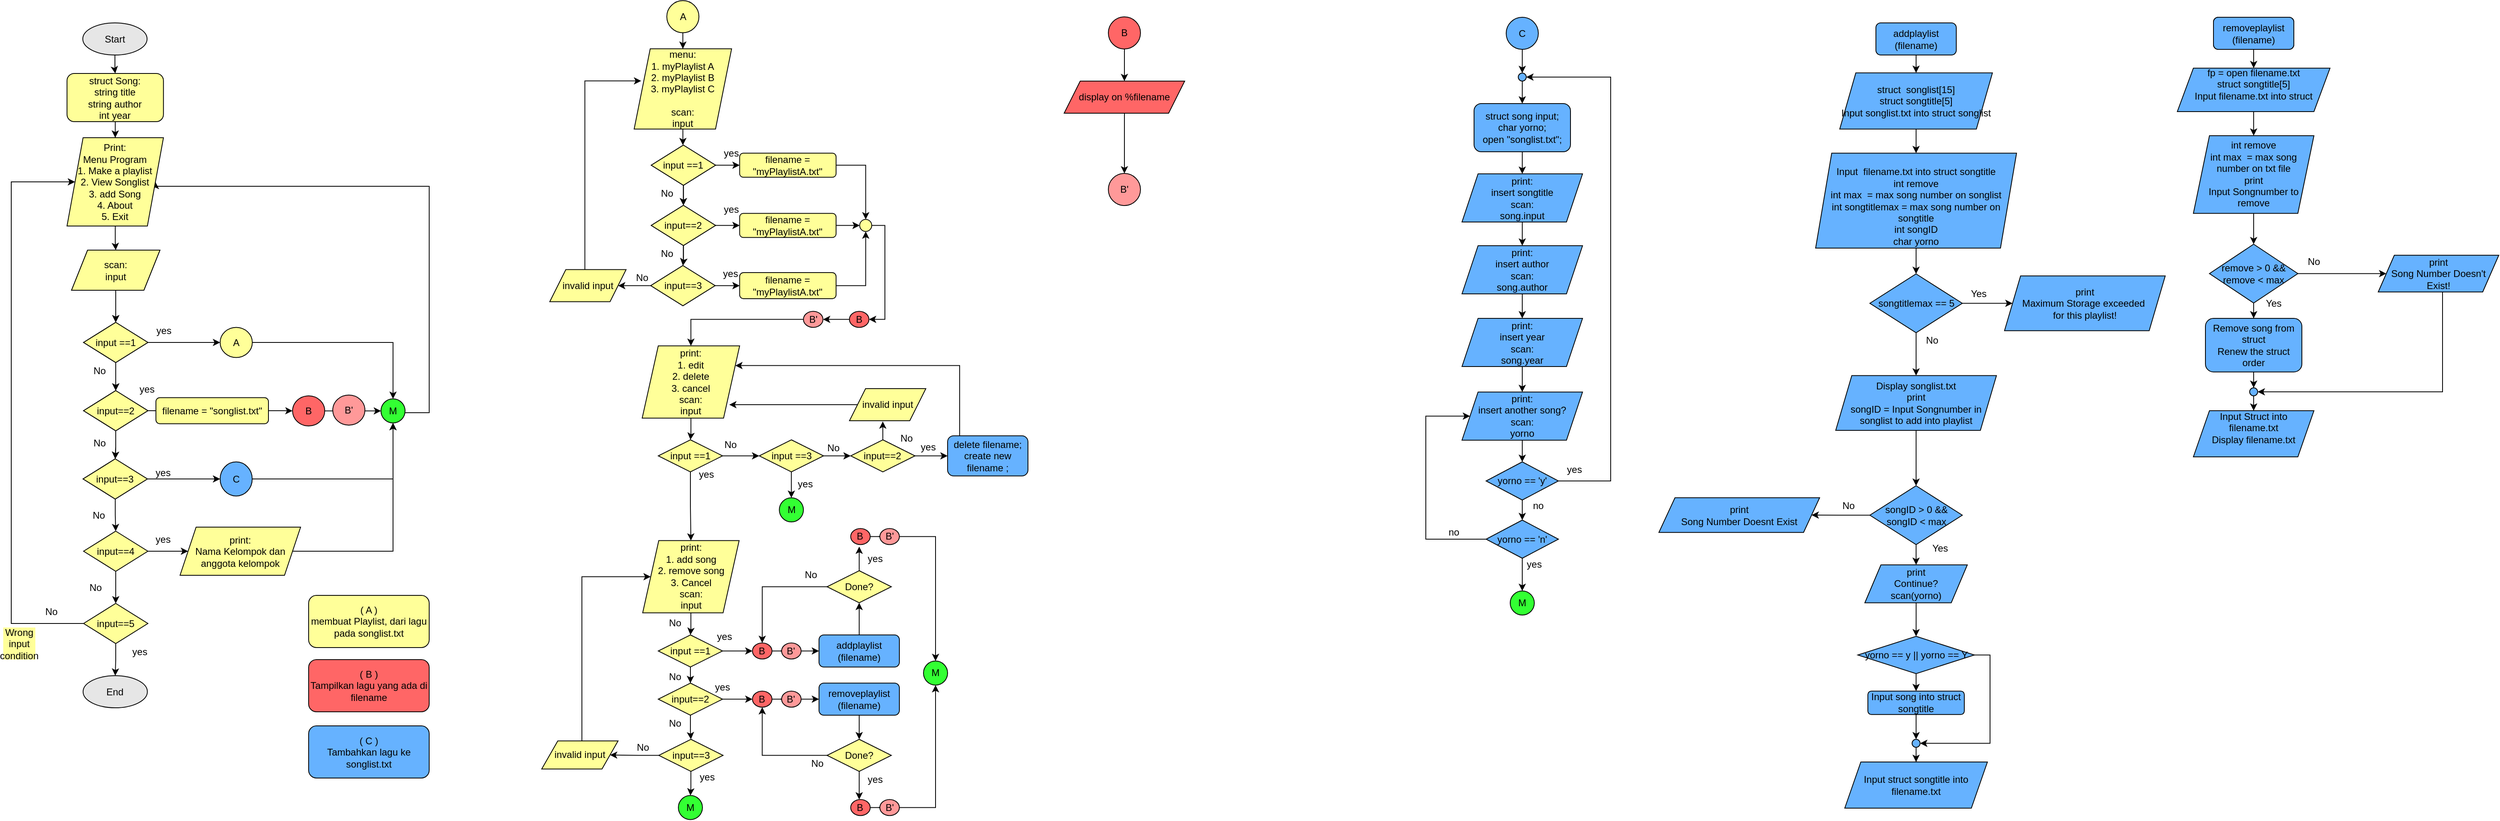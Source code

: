 <mxfile version="14.7.6" type="github">
  <diagram id="aWVC-QR9eLqy2IWsYxHA" name="Page-1">
    <mxGraphModel dx="1268" dy="962" grid="1" gridSize="10" guides="1" tooltips="1" connect="1" arrows="1" fold="1" page="1" pageScale="1" pageWidth="850" pageHeight="1100" math="0" shadow="0">
      <root>
        <mxCell id="0" />
        <mxCell id="1" parent="0" />
        <mxCell id="iicLnVmGQJoIKl0AOZ3f-122" value="" style="edgeStyle=orthogonalEdgeStyle;rounded=0;orthogonalLoop=1;jettySize=auto;html=1;" parent="1" source="gzgc5nccffqlDQI2nCD0-1" target="iicLnVmGQJoIKl0AOZ3f-120" edge="1">
          <mxGeometry relative="1" as="geometry" />
        </mxCell>
        <mxCell id="gzgc5nccffqlDQI2nCD0-1" value="Start" style="ellipse;whiteSpace=wrap;html=1;fillColor=#E6E6E6;" parent="1" vertex="1">
          <mxGeometry x="169" y="49.5" width="80" height="40" as="geometry" />
        </mxCell>
        <mxCell id="gzgc5nccffqlDQI2nCD0-2" value="End" style="ellipse;whiteSpace=wrap;html=1;fillColor=#E6E6E6;" parent="1" vertex="1">
          <mxGeometry x="169.37" y="862.5" width="80" height="40" as="geometry" />
        </mxCell>
        <mxCell id="7IZkJE4yfUbNufuBKW3c-16" value="" style="edgeStyle=orthogonalEdgeStyle;rounded=0;orthogonalLoop=1;jettySize=auto;html=1;" parent="1" source="7IZkJE4yfUbNufuBKW3c-5" target="7IZkJE4yfUbNufuBKW3c-11" edge="1">
          <mxGeometry relative="1" as="geometry" />
        </mxCell>
        <mxCell id="7IZkJE4yfUbNufuBKW3c-5" value="&lt;div&gt;input:&lt;/div&gt;&lt;div&gt;choice (menu choice)&lt;br&gt;&lt;/div&gt;" style="shape=parallelogram;perimeter=parallelogramPerimeter;whiteSpace=wrap;html=1;fixedSize=1;" parent="1" vertex="1">
          <mxGeometry x="155" y="332.5" width="110" height="50" as="geometry" />
        </mxCell>
        <mxCell id="7IZkJE4yfUbNufuBKW3c-17" value="" style="edgeStyle=orthogonalEdgeStyle;rounded=0;orthogonalLoop=1;jettySize=auto;html=1;" parent="1" source="7IZkJE4yfUbNufuBKW3c-11" target="7IZkJE4yfUbNufuBKW3c-12" edge="1">
          <mxGeometry relative="1" as="geometry" />
        </mxCell>
        <mxCell id="7IZkJE4yfUbNufuBKW3c-11" value="1" style="rhombus;whiteSpace=wrap;html=1;" parent="1" vertex="1">
          <mxGeometry x="170" y="422.5" width="80" height="50" as="geometry" />
        </mxCell>
        <mxCell id="U4d_zl4pL8MZ5YhkzOWC-8" value="" style="edgeStyle=orthogonalEdgeStyle;rounded=0;orthogonalLoop=1;jettySize=auto;html=1;" parent="1" source="7IZkJE4yfUbNufuBKW3c-12" target="U4d_zl4pL8MZ5YhkzOWC-5" edge="1">
          <mxGeometry relative="1" as="geometry" />
        </mxCell>
        <mxCell id="7IZkJE4yfUbNufuBKW3c-12" value="2" style="rhombus;whiteSpace=wrap;html=1;" parent="1" vertex="1">
          <mxGeometry x="170" y="507.5" width="80" height="50" as="geometry" />
        </mxCell>
        <mxCell id="U4d_zl4pL8MZ5YhkzOWC-5" value="3" style="rhombus;whiteSpace=wrap;html=1;" parent="1" vertex="1">
          <mxGeometry x="169.37" y="592.5" width="80" height="50" as="geometry" />
        </mxCell>
        <mxCell id="U4d_zl4pL8MZ5YhkzOWC-6" value="&lt;div&gt;( B )&lt;/div&gt;&lt;div&gt;&lt;div&gt;Tampilkan lagu yang ada di filename&lt;br&gt;&lt;/div&gt;&lt;/div&gt;" style="rounded=1;whiteSpace=wrap;html=1;fillColor=#FF6666;" parent="1" vertex="1">
          <mxGeometry x="450" y="842.5" width="150" height="65" as="geometry" />
        </mxCell>
        <mxCell id="U4d_zl4pL8MZ5YhkzOWC-9" value="&lt;div&gt;( C )&lt;br&gt;&lt;/div&gt;&lt;div&gt;Tambahkan lagu ke songlist.txt&lt;br&gt;&lt;/div&gt;" style="rounded=1;whiteSpace=wrap;html=1;fillColor=#66B2FF;" parent="1" vertex="1">
          <mxGeometry x="450" y="925" width="150" height="65" as="geometry" />
        </mxCell>
        <mxCell id="iicLnVmGQJoIKl0AOZ3f-45" style="edgeStyle=orthogonalEdgeStyle;rounded=0;orthogonalLoop=1;jettySize=auto;html=1;entryX=1;entryY=0.5;entryDx=0;entryDy=0;" parent="1" source="U4d_zl4pL8MZ5YhkzOWC-14" target="iicLnVmGQJoIKl0AOZ3f-36" edge="1">
          <mxGeometry relative="1" as="geometry">
            <Array as="points">
              <mxPoint x="600" y="535" />
              <mxPoint x="600" y="253" />
              <mxPoint x="259" y="253" />
            </Array>
          </mxGeometry>
        </mxCell>
        <mxCell id="U4d_zl4pL8MZ5YhkzOWC-14" value="M" style="ellipse;whiteSpace=wrap;html=1;aspect=fixed;fillColor=#33FF33;" parent="1" vertex="1">
          <mxGeometry x="540" y="517.75" width="30" height="30" as="geometry" />
        </mxCell>
        <mxCell id="U4d_zl4pL8MZ5YhkzOWC-23" value="yes" style="text;html=1;strokeColor=none;fillColor=none;align=center;verticalAlign=middle;whiteSpace=wrap;rounded=0;" parent="1" vertex="1">
          <mxGeometry x="250" y="422.5" width="40" height="20" as="geometry" />
        </mxCell>
        <mxCell id="U4d_zl4pL8MZ5YhkzOWC-24" value="yes" style="text;html=1;strokeColor=none;fillColor=none;align=center;verticalAlign=middle;whiteSpace=wrap;rounded=0;" parent="1" vertex="1">
          <mxGeometry x="229.37" y="496.25" width="40" height="20" as="geometry" />
        </mxCell>
        <mxCell id="U4d_zl4pL8MZ5YhkzOWC-25" value="yes" style="text;html=1;strokeColor=none;fillColor=none;align=center;verticalAlign=middle;whiteSpace=wrap;rounded=0;" parent="1" vertex="1">
          <mxGeometry x="249.37" y="600" width="40" height="20" as="geometry" />
        </mxCell>
        <mxCell id="iicLnVmGQJoIKl0AOZ3f-51" style="edgeStyle=orthogonalEdgeStyle;rounded=0;orthogonalLoop=1;jettySize=auto;html=1;entryX=0.5;entryY=0;entryDx=0;entryDy=0;" parent="1" source="U4d_zl4pL8MZ5YhkzOWC-29" target="iicLnVmGQJoIKl0AOZ3f-49" edge="1">
          <mxGeometry relative="1" as="geometry" />
        </mxCell>
        <mxCell id="U4d_zl4pL8MZ5YhkzOWC-29" value="A" style="ellipse;whiteSpace=wrap;html=1;aspect=fixed;fillColor=#FFFF99;" parent="1" vertex="1">
          <mxGeometry x="895.63" y="21.75" width="40" height="40" as="geometry" />
        </mxCell>
        <mxCell id="U4d_zl4pL8MZ5YhkzOWC-102" value="" style="edgeStyle=orthogonalEdgeStyle;rounded=0;orthogonalLoop=1;jettySize=auto;html=1;" parent="1" source="U4d_zl4pL8MZ5YhkzOWC-30" target="U4d_zl4pL8MZ5YhkzOWC-101" edge="1">
          <mxGeometry relative="1" as="geometry" />
        </mxCell>
        <mxCell id="U4d_zl4pL8MZ5YhkzOWC-30" value="B" style="ellipse;whiteSpace=wrap;html=1;aspect=fixed;fillColor=#FF6666;" parent="1" vertex="1">
          <mxGeometry x="1445" y="42" width="40" height="40" as="geometry" />
        </mxCell>
        <mxCell id="U4d_zl4pL8MZ5YhkzOWC-36" value="" style="edgeStyle=orthogonalEdgeStyle;rounded=0;orthogonalLoop=1;jettySize=auto;html=1;" parent="1" source="U4d_zl4pL8MZ5YhkzOWC-32" target="U4d_zl4pL8MZ5YhkzOWC-34" edge="1">
          <mxGeometry relative="1" as="geometry" />
        </mxCell>
        <mxCell id="U4d_zl4pL8MZ5YhkzOWC-32" value="print:&lt;div&gt;&lt;div&gt;1. edit&lt;/div&gt;&lt;div&gt;2. delete&lt;/div&gt;&lt;div&gt;3. cancel&lt;br&gt;&lt;/div&gt;&lt;div&gt;scan:&lt;/div&gt;&lt;div&gt;input&lt;br&gt;&lt;/div&gt;&lt;/div&gt;" style="shape=parallelogram;perimeter=parallelogramPerimeter;whiteSpace=wrap;html=1;fixedSize=1;fillColor=#FFFF99;" parent="1" vertex="1">
          <mxGeometry x="865.01" y="451.75" width="121.25" height="90" as="geometry" />
        </mxCell>
        <mxCell id="iicLnVmGQJoIKl0AOZ3f-217" style="edgeStyle=orthogonalEdgeStyle;rounded=0;orthogonalLoop=1;jettySize=auto;html=1;" parent="1" source="U4d_zl4pL8MZ5YhkzOWC-34" target="iicLnVmGQJoIKl0AOZ3f-216" edge="1">
          <mxGeometry relative="1" as="geometry" />
        </mxCell>
        <mxCell id="CdoMor_a35tNf-8EIeTc-1" style="edgeStyle=orthogonalEdgeStyle;rounded=0;orthogonalLoop=1;jettySize=auto;html=1;entryX=0.5;entryY=0;entryDx=0;entryDy=0;" parent="1" source="U4d_zl4pL8MZ5YhkzOWC-34" target="U4d_zl4pL8MZ5YhkzOWC-60" edge="1">
          <mxGeometry relative="1" as="geometry" />
        </mxCell>
        <mxCell id="U4d_zl4pL8MZ5YhkzOWC-34" value="input ==1" style="rhombus;whiteSpace=wrap;html=1;fillColor=#FFFF99;" parent="1" vertex="1">
          <mxGeometry x="885" y="568.75" width="80" height="40" as="geometry" />
        </mxCell>
        <mxCell id="iicLnVmGQJoIKl0AOZ3f-203" value="" style="edgeStyle=orthogonalEdgeStyle;rounded=0;orthogonalLoop=1;jettySize=auto;html=1;" parent="1" source="U4d_zl4pL8MZ5YhkzOWC-35" target="U4d_zl4pL8MZ5YhkzOWC-38" edge="1">
          <mxGeometry relative="1" as="geometry" />
        </mxCell>
        <mxCell id="iicLnVmGQJoIKl0AOZ3f-206" style="edgeStyle=orthogonalEdgeStyle;rounded=0;orthogonalLoop=1;jettySize=auto;html=1;entryX=0.436;entryY=1.021;entryDx=0;entryDy=0;entryPerimeter=0;" parent="1" source="U4d_zl4pL8MZ5YhkzOWC-35" target="U4d_zl4pL8MZ5YhkzOWC-48" edge="1">
          <mxGeometry relative="1" as="geometry" />
        </mxCell>
        <mxCell id="U4d_zl4pL8MZ5YhkzOWC-35" value="input==2" style="rhombus;whiteSpace=wrap;html=1;fillColor=#FFFF99;" parent="1" vertex="1">
          <mxGeometry x="1124.43" y="568.75" width="80" height="40" as="geometry" />
        </mxCell>
        <mxCell id="iicLnVmGQJoIKl0AOZ3f-205" style="edgeStyle=orthogonalEdgeStyle;rounded=0;orthogonalLoop=1;jettySize=auto;html=1;entryX=1;entryY=0.25;entryDx=0;entryDy=0;" parent="1" source="U4d_zl4pL8MZ5YhkzOWC-38" target="U4d_zl4pL8MZ5YhkzOWC-32" edge="1">
          <mxGeometry relative="1" as="geometry">
            <Array as="points">
              <mxPoint x="1260" y="476.75" />
            </Array>
          </mxGeometry>
        </mxCell>
        <mxCell id="U4d_zl4pL8MZ5YhkzOWC-38" value="&lt;div&gt;delete filename;&lt;/div&gt;&lt;div&gt;create new filename ;&lt;br&gt;&lt;/div&gt;" style="rounded=1;whiteSpace=wrap;html=1;fillColor=#66B2FF;" parent="1" vertex="1">
          <mxGeometry x="1245.0" y="563.75" width="100" height="50" as="geometry" />
        </mxCell>
        <mxCell id="U4d_zl4pL8MZ5YhkzOWC-42" value="yes" style="text;html=1;strokeColor=none;fillColor=none;align=center;verticalAlign=middle;whiteSpace=wrap;rounded=0;" parent="1" vertex="1">
          <mxGeometry x="1204.43" y="567" width="34.31" height="21.25" as="geometry" />
        </mxCell>
        <mxCell id="U4d_zl4pL8MZ5YhkzOWC-44" value="yes" style="text;html=1;strokeColor=none;fillColor=none;align=center;verticalAlign=middle;whiteSpace=wrap;rounded=0;" parent="1" vertex="1">
          <mxGeometry x="925.0" y="601.75" width="40" height="20" as="geometry" />
        </mxCell>
        <mxCell id="iicLnVmGQJoIKl0AOZ3f-207" style="edgeStyle=orthogonalEdgeStyle;rounded=0;orthogonalLoop=1;jettySize=auto;html=1;entryX=0.893;entryY=0.814;entryDx=0;entryDy=0;entryPerimeter=0;" parent="1" source="U4d_zl4pL8MZ5YhkzOWC-48" target="U4d_zl4pL8MZ5YhkzOWC-32" edge="1">
          <mxGeometry relative="1" as="geometry" />
        </mxCell>
        <mxCell id="U4d_zl4pL8MZ5YhkzOWC-48" value="invalid input" style="shape=parallelogram;perimeter=parallelogramPerimeter;whiteSpace=wrap;html=1;fixedSize=1;fillColor=#FFFF99;" parent="1" vertex="1">
          <mxGeometry x="1122.93" y="505" width="95" height="40" as="geometry" />
        </mxCell>
        <mxCell id="U4d_zl4pL8MZ5YhkzOWC-66" style="edgeStyle=orthogonalEdgeStyle;rounded=0;orthogonalLoop=1;jettySize=auto;html=1;entryX=0.5;entryY=0;entryDx=0;entryDy=0;" parent="1" source="U4d_zl4pL8MZ5YhkzOWC-60" target="U4d_zl4pL8MZ5YhkzOWC-62" edge="1">
          <mxGeometry relative="1" as="geometry" />
        </mxCell>
        <mxCell id="U4d_zl4pL8MZ5YhkzOWC-60" value="&lt;div&gt;print:&lt;br&gt;&lt;/div&gt;&lt;div&gt;1. add song&lt;/div&gt;&lt;div&gt;2. remove song&lt;/div&gt;&lt;div&gt;3. Cancel&lt;br&gt;&lt;/div&gt;&lt;div&gt;scan:&lt;/div&gt;&lt;div&gt;input&lt;br&gt;&lt;/div&gt;" style="shape=parallelogram;perimeter=parallelogramPerimeter;whiteSpace=wrap;html=1;fixedSize=1;fillColor=#FFFF99;" parent="1" vertex="1">
          <mxGeometry x="865.63" y="694.25" width="120" height="90" as="geometry" />
        </mxCell>
        <mxCell id="U4d_zl4pL8MZ5YhkzOWC-67" style="edgeStyle=orthogonalEdgeStyle;rounded=0;orthogonalLoop=1;jettySize=auto;html=1;entryX=0.5;entryY=0;entryDx=0;entryDy=0;" parent="1" source="U4d_zl4pL8MZ5YhkzOWC-62" target="U4d_zl4pL8MZ5YhkzOWC-63" edge="1">
          <mxGeometry relative="1" as="geometry" />
        </mxCell>
        <mxCell id="iicLnVmGQJoIKl0AOZ3f-191" style="edgeStyle=orthogonalEdgeStyle;rounded=0;orthogonalLoop=1;jettySize=auto;html=1;" parent="1" source="U4d_zl4pL8MZ5YhkzOWC-62" target="iicLnVmGQJoIKl0AOZ3f-187" edge="1">
          <mxGeometry relative="1" as="geometry" />
        </mxCell>
        <mxCell id="U4d_zl4pL8MZ5YhkzOWC-62" value="input ==1" style="rhombus;whiteSpace=wrap;html=1;fillColor=#FFFF99;" parent="1" vertex="1">
          <mxGeometry x="885" y="811.75" width="80" height="40" as="geometry" />
        </mxCell>
        <mxCell id="iicLnVmGQJoIKl0AOZ3f-194" style="edgeStyle=orthogonalEdgeStyle;rounded=0;orthogonalLoop=1;jettySize=auto;html=1;" parent="1" source="U4d_zl4pL8MZ5YhkzOWC-63" target="iicLnVmGQJoIKl0AOZ3f-184" edge="1">
          <mxGeometry relative="1" as="geometry" />
        </mxCell>
        <mxCell id="iicLnVmGQJoIKl0AOZ3f-226" style="edgeStyle=orthogonalEdgeStyle;rounded=0;orthogonalLoop=1;jettySize=auto;html=1;entryX=0.5;entryY=0;entryDx=0;entryDy=0;" parent="1" source="U4d_zl4pL8MZ5YhkzOWC-63" target="iicLnVmGQJoIKl0AOZ3f-224" edge="1">
          <mxGeometry relative="1" as="geometry" />
        </mxCell>
        <mxCell id="U4d_zl4pL8MZ5YhkzOWC-63" value="input==2" style="rhombus;whiteSpace=wrap;html=1;fillColor=#FFFF99;" parent="1" vertex="1">
          <mxGeometry x="885" y="871.75" width="80" height="40" as="geometry" />
        </mxCell>
        <mxCell id="U4d_zl4pL8MZ5YhkzOWC-69" value="yes" style="text;html=1;strokeColor=none;fillColor=none;align=center;verticalAlign=middle;whiteSpace=wrap;rounded=0;" parent="1" vertex="1">
          <mxGeometry x="950.06" y="801.75" width="34.94" height="25" as="geometry" />
        </mxCell>
        <mxCell id="U4d_zl4pL8MZ5YhkzOWC-70" value="yes" style="text;html=1;strokeColor=none;fillColor=none;align=center;verticalAlign=middle;whiteSpace=wrap;rounded=0;" parent="1" vertex="1">
          <mxGeometry x="945" y="866.75" width="40" height="20" as="geometry" />
        </mxCell>
        <mxCell id="U4d_zl4pL8MZ5YhkzOWC-88" value="" style="edgeStyle=orthogonalEdgeStyle;rounded=0;orthogonalLoop=1;jettySize=auto;html=1;" parent="1" source="U4d_zl4pL8MZ5YhkzOWC-71" target="U4d_zl4pL8MZ5YhkzOWC-87" edge="1">
          <mxGeometry relative="1" as="geometry" />
        </mxCell>
        <mxCell id="U4d_zl4pL8MZ5YhkzOWC-71" value="&lt;div&gt;removeplaylist&lt;/div&gt;&lt;div&gt;(filename)&lt;br&gt;&lt;/div&gt;" style="rounded=1;whiteSpace=wrap;html=1;fillColor=#66B2FF;" parent="1" vertex="1">
          <mxGeometry x="1085" y="871.75" width="100" height="40" as="geometry" />
        </mxCell>
        <mxCell id="U4d_zl4pL8MZ5YhkzOWC-81" value="" style="edgeStyle=orthogonalEdgeStyle;rounded=0;orthogonalLoop=1;jettySize=auto;html=1;" parent="1" source="U4d_zl4pL8MZ5YhkzOWC-77" target="U4d_zl4pL8MZ5YhkzOWC-80" edge="1">
          <mxGeometry relative="1" as="geometry" />
        </mxCell>
        <mxCell id="U4d_zl4pL8MZ5YhkzOWC-77" value="&lt;div&gt;addplaylist&lt;/div&gt;&lt;div&gt;(filename)&lt;/div&gt;" style="rounded=1;whiteSpace=wrap;html=1;fillColor=#66B2FF;" parent="1" vertex="1">
          <mxGeometry x="1085" y="811.75" width="100" height="40" as="geometry" />
        </mxCell>
        <mxCell id="U4d_zl4pL8MZ5YhkzOWC-85" value="" style="edgeStyle=orthogonalEdgeStyle;rounded=0;orthogonalLoop=1;jettySize=auto;html=1;" parent="1" source="U4d_zl4pL8MZ5YhkzOWC-80" edge="1">
          <mxGeometry relative="1" as="geometry">
            <mxPoint x="1135.059" y="701.75" as="targetPoint" />
          </mxGeometry>
        </mxCell>
        <mxCell id="iicLnVmGQJoIKl0AOZ3f-192" style="edgeStyle=orthogonalEdgeStyle;rounded=0;orthogonalLoop=1;jettySize=auto;html=1;entryX=0.5;entryY=0;entryDx=0;entryDy=0;" parent="1" source="U4d_zl4pL8MZ5YhkzOWC-80" target="iicLnVmGQJoIKl0AOZ3f-187" edge="1">
          <mxGeometry relative="1" as="geometry" />
        </mxCell>
        <mxCell id="U4d_zl4pL8MZ5YhkzOWC-80" value="Done?" style="rhombus;whiteSpace=wrap;html=1;fillColor=#FFFF99;" parent="1" vertex="1">
          <mxGeometry x="1095" y="731.75" width="80" height="40" as="geometry" />
        </mxCell>
        <mxCell id="U4d_zl4pL8MZ5YhkzOWC-86" value="yes" style="text;html=1;strokeColor=none;fillColor=none;align=center;verticalAlign=middle;whiteSpace=wrap;rounded=0;" parent="1" vertex="1">
          <mxGeometry x="1135" y="706.75" width="40" height="20" as="geometry" />
        </mxCell>
        <mxCell id="iicLnVmGQJoIKl0AOZ3f-104" value="" style="edgeStyle=orthogonalEdgeStyle;rounded=0;orthogonalLoop=1;jettySize=auto;html=1;" parent="1" source="U4d_zl4pL8MZ5YhkzOWC-87" edge="1">
          <mxGeometry relative="1" as="geometry">
            <mxPoint x="1135" y="1016.75" as="targetPoint" />
          </mxGeometry>
        </mxCell>
        <mxCell id="iicLnVmGQJoIKl0AOZ3f-197" style="edgeStyle=orthogonalEdgeStyle;rounded=0;orthogonalLoop=1;jettySize=auto;html=1;" parent="1" source="U4d_zl4pL8MZ5YhkzOWC-87" target="iicLnVmGQJoIKl0AOZ3f-184" edge="1">
          <mxGeometry relative="1" as="geometry" />
        </mxCell>
        <mxCell id="U4d_zl4pL8MZ5YhkzOWC-87" value="Done?" style="rhombus;whiteSpace=wrap;html=1;fillColor=#FFFF99;" parent="1" vertex="1">
          <mxGeometry x="1095" y="941.75" width="80" height="40" as="geometry" />
        </mxCell>
        <mxCell id="U4d_zl4pL8MZ5YhkzOWC-92" value="yes" style="text;html=1;strokeColor=none;fillColor=none;align=center;verticalAlign=middle;whiteSpace=wrap;rounded=0;" parent="1" vertex="1">
          <mxGeometry x="1135" y="981.75" width="40" height="20" as="geometry" />
        </mxCell>
        <mxCell id="U4d_zl4pL8MZ5YhkzOWC-96" value="M" style="ellipse;whiteSpace=wrap;html=1;aspect=fixed;fillColor=#33FF33;" parent="1" vertex="1">
          <mxGeometry x="1215" y="844.25" width="30" height="30" as="geometry" />
        </mxCell>
        <mxCell id="iicLnVmGQJoIKl0AOZ3f-173" value="" style="edgeStyle=orthogonalEdgeStyle;rounded=0;orthogonalLoop=1;jettySize=auto;html=1;" parent="1" source="U4d_zl4pL8MZ5YhkzOWC-101" target="iicLnVmGQJoIKl0AOZ3f-172" edge="1">
          <mxGeometry relative="1" as="geometry" />
        </mxCell>
        <mxCell id="U4d_zl4pL8MZ5YhkzOWC-101" value="display on %filename" style="shape=parallelogram;perimeter=parallelogramPerimeter;whiteSpace=wrap;html=1;fixedSize=1;fillColor=#FF6666;" parent="1" vertex="1">
          <mxGeometry x="1390" y="122" width="150" height="40" as="geometry" />
        </mxCell>
        <mxCell id="U4d_zl4pL8MZ5YhkzOWC-106" value="" style="edgeStyle=orthogonalEdgeStyle;rounded=0;orthogonalLoop=1;jettySize=auto;html=1;fillColor=#FFFF99;" parent="1" source="U4d_zl4pL8MZ5YhkzOWC-107" target="U4d_zl4pL8MZ5YhkzOWC-109" edge="1">
          <mxGeometry relative="1" as="geometry" />
        </mxCell>
        <mxCell id="U4d_zl4pL8MZ5YhkzOWC-107" value="&lt;div&gt;scan:&lt;/div&gt;&lt;div&gt;input&lt;br&gt;&lt;/div&gt;" style="shape=parallelogram;perimeter=parallelogramPerimeter;whiteSpace=wrap;html=1;fixedSize=1;fillColor=#FFFF99;" parent="1" vertex="1">
          <mxGeometry x="155" y="332.5" width="110" height="50" as="geometry" />
        </mxCell>
        <mxCell id="U4d_zl4pL8MZ5YhkzOWC-108" value="" style="edgeStyle=orthogonalEdgeStyle;rounded=0;orthogonalLoop=1;jettySize=auto;html=1;fillColor=#FFFF99;" parent="1" source="U4d_zl4pL8MZ5YhkzOWC-109" target="U4d_zl4pL8MZ5YhkzOWC-111" edge="1">
          <mxGeometry relative="1" as="geometry" />
        </mxCell>
        <mxCell id="iicLnVmGQJoIKl0AOZ3f-5" value="" style="edgeStyle=orthogonalEdgeStyle;rounded=0;orthogonalLoop=1;jettySize=auto;html=1;" parent="1" source="U4d_zl4pL8MZ5YhkzOWC-109" target="iicLnVmGQJoIKl0AOZ3f-1" edge="1">
          <mxGeometry relative="1" as="geometry" />
        </mxCell>
        <mxCell id="U4d_zl4pL8MZ5YhkzOWC-109" value="input ==1" style="rhombus;whiteSpace=wrap;html=1;fillColor=#FFFF99;" parent="1" vertex="1">
          <mxGeometry x="170" y="422.5" width="80" height="50" as="geometry" />
        </mxCell>
        <mxCell id="U4d_zl4pL8MZ5YhkzOWC-110" value="" style="edgeStyle=orthogonalEdgeStyle;rounded=0;orthogonalLoop=1;jettySize=auto;html=1;fillColor=#FFFF99;" parent="1" source="U4d_zl4pL8MZ5YhkzOWC-111" target="U4d_zl4pL8MZ5YhkzOWC-113" edge="1">
          <mxGeometry relative="1" as="geometry" />
        </mxCell>
        <mxCell id="iicLnVmGQJoIKl0AOZ3f-108" value="" style="edgeStyle=orthogonalEdgeStyle;rounded=0;orthogonalLoop=1;jettySize=auto;html=1;" parent="1" source="U4d_zl4pL8MZ5YhkzOWC-111" target="iicLnVmGQJoIKl0AOZ3f-107" edge="1">
          <mxGeometry relative="1" as="geometry" />
        </mxCell>
        <mxCell id="U4d_zl4pL8MZ5YhkzOWC-111" value="input==2" style="rhombus;whiteSpace=wrap;html=1;fillColor=#FFFF99;" parent="1" vertex="1">
          <mxGeometry x="170" y="507.5" width="80" height="50" as="geometry" />
        </mxCell>
        <mxCell id="iicLnVmGQJoIKl0AOZ3f-9" value="" style="edgeStyle=orthogonalEdgeStyle;rounded=0;orthogonalLoop=1;jettySize=auto;html=1;" parent="1" source="U4d_zl4pL8MZ5YhkzOWC-113" target="iicLnVmGQJoIKl0AOZ3f-4" edge="1">
          <mxGeometry relative="1" as="geometry" />
        </mxCell>
        <mxCell id="iicLnVmGQJoIKl0AOZ3f-18" value="" style="edgeStyle=orthogonalEdgeStyle;rounded=0;orthogonalLoop=1;jettySize=auto;html=1;" parent="1" source="U4d_zl4pL8MZ5YhkzOWC-113" target="iicLnVmGQJoIKl0AOZ3f-14" edge="1">
          <mxGeometry relative="1" as="geometry" />
        </mxCell>
        <mxCell id="U4d_zl4pL8MZ5YhkzOWC-113" value="input==3" style="rhombus;whiteSpace=wrap;html=1;fillColor=#FFFF99;" parent="1" vertex="1">
          <mxGeometry x="169.37" y="592.5" width="80" height="50" as="geometry" />
        </mxCell>
        <mxCell id="U4d_zl4pL8MZ5YhkzOWC-114" value="&lt;div&gt;Wrong input&lt;/div&gt;&lt;div&gt;condition&lt;br&gt;&lt;/div&gt;" style="text;html=1;strokeColor=none;fillColor=#FFFF99;align=center;verticalAlign=middle;whiteSpace=wrap;rounded=0;" parent="1" vertex="1">
          <mxGeometry x="70" y="802.5" width="40" height="40" as="geometry" />
        </mxCell>
        <mxCell id="U4d_zl4pL8MZ5YhkzOWC-115" value="&lt;div&gt;( A )&lt;br&gt;&lt;/div&gt;&lt;div&gt;membuat Playlist, dari lagu pada songlist.txt&lt;br&gt;&lt;/div&gt;" style="rounded=1;whiteSpace=wrap;html=1;fillColor=#FFFF99;" parent="1" vertex="1">
          <mxGeometry x="450" y="762.5" width="150" height="65" as="geometry" />
        </mxCell>
        <mxCell id="iicLnVmGQJoIKl0AOZ3f-6" style="edgeStyle=orthogonalEdgeStyle;rounded=0;orthogonalLoop=1;jettySize=auto;html=1;" parent="1" source="iicLnVmGQJoIKl0AOZ3f-1" target="U4d_zl4pL8MZ5YhkzOWC-14" edge="1">
          <mxGeometry relative="1" as="geometry" />
        </mxCell>
        <mxCell id="iicLnVmGQJoIKl0AOZ3f-1" value="A" style="ellipse;whiteSpace=wrap;html=1;fillColor=#FFFF99;" parent="1" vertex="1">
          <mxGeometry x="339.88" y="428.75" width="40.06" height="37.5" as="geometry" />
        </mxCell>
        <mxCell id="iicLnVmGQJoIKl0AOZ3f-171" value="" style="edgeStyle=orthogonalEdgeStyle;rounded=0;orthogonalLoop=1;jettySize=auto;html=1;" parent="1" source="iicLnVmGQJoIKl0AOZ3f-2" target="U4d_zl4pL8MZ5YhkzOWC-14" edge="1">
          <mxGeometry relative="1" as="geometry" />
        </mxCell>
        <mxCell id="iicLnVmGQJoIKl0AOZ3f-2" value="B" style="ellipse;whiteSpace=wrap;html=1;fillColor=#FF6666;" parent="1" vertex="1">
          <mxGeometry x="430" y="514" width="40.06" height="37.5" as="geometry" />
        </mxCell>
        <mxCell id="iicLnVmGQJoIKl0AOZ3f-12" style="edgeStyle=orthogonalEdgeStyle;rounded=0;orthogonalLoop=1;jettySize=auto;html=1;" parent="1" source="iicLnVmGQJoIKl0AOZ3f-4" target="U4d_zl4pL8MZ5YhkzOWC-14" edge="1">
          <mxGeometry relative="1" as="geometry" />
        </mxCell>
        <mxCell id="iicLnVmGQJoIKl0AOZ3f-4" value="C" style="ellipse;whiteSpace=wrap;html=1;fillColor=#66B2FF;" parent="1" vertex="1">
          <mxGeometry x="339.88" y="596.25" width="39.94" height="42.5" as="geometry" />
        </mxCell>
        <mxCell id="iicLnVmGQJoIKl0AOZ3f-19" value="" style="edgeStyle=orthogonalEdgeStyle;rounded=0;orthogonalLoop=1;jettySize=auto;html=1;" parent="1" source="iicLnVmGQJoIKl0AOZ3f-14" target="iicLnVmGQJoIKl0AOZ3f-16" edge="1">
          <mxGeometry relative="1" as="geometry" />
        </mxCell>
        <mxCell id="iicLnVmGQJoIKl0AOZ3f-34" value="" style="edgeStyle=orthogonalEdgeStyle;rounded=0;orthogonalLoop=1;jettySize=auto;html=1;" parent="1" source="iicLnVmGQJoIKl0AOZ3f-14" target="iicLnVmGQJoIKl0AOZ3f-33" edge="1">
          <mxGeometry relative="1" as="geometry" />
        </mxCell>
        <mxCell id="iicLnVmGQJoIKl0AOZ3f-14" value="input==4" style="rhombus;whiteSpace=wrap;html=1;fillColor=#FFFF99;" parent="1" vertex="1">
          <mxGeometry x="170" y="682.5" width="80" height="50" as="geometry" />
        </mxCell>
        <mxCell id="iicLnVmGQJoIKl0AOZ3f-20" value="" style="edgeStyle=orthogonalEdgeStyle;rounded=0;orthogonalLoop=1;jettySize=auto;html=1;" parent="1" source="iicLnVmGQJoIKl0AOZ3f-16" target="gzgc5nccffqlDQI2nCD0-2" edge="1">
          <mxGeometry relative="1" as="geometry" />
        </mxCell>
        <mxCell id="iicLnVmGQJoIKl0AOZ3f-46" style="edgeStyle=orthogonalEdgeStyle;rounded=0;orthogonalLoop=1;jettySize=auto;html=1;entryX=0;entryY=0.5;entryDx=0;entryDy=0;" parent="1" source="iicLnVmGQJoIKl0AOZ3f-16" target="iicLnVmGQJoIKl0AOZ3f-36" edge="1">
          <mxGeometry relative="1" as="geometry">
            <Array as="points">
              <mxPoint x="80" y="797.5" />
              <mxPoint x="80" y="247.5" />
            </Array>
          </mxGeometry>
        </mxCell>
        <mxCell id="iicLnVmGQJoIKl0AOZ3f-16" value="input==5" style="rhombus;whiteSpace=wrap;html=1;fillColor=#FFFF99;" parent="1" vertex="1">
          <mxGeometry x="170" y="772.5" width="80" height="50" as="geometry" />
        </mxCell>
        <mxCell id="iicLnVmGQJoIKl0AOZ3f-23" value="No" style="text;html=1;strokeColor=none;fillColor=none;align=center;verticalAlign=middle;whiteSpace=wrap;rounded=0;" parent="1" vertex="1">
          <mxGeometry x="170" y="472.5" width="40" height="20" as="geometry" />
        </mxCell>
        <mxCell id="iicLnVmGQJoIKl0AOZ3f-24" value="No" style="text;html=1;strokeColor=none;fillColor=none;align=center;verticalAlign=middle;whiteSpace=wrap;rounded=0;" parent="1" vertex="1">
          <mxGeometry x="170" y="562.5" width="40" height="20" as="geometry" />
        </mxCell>
        <mxCell id="iicLnVmGQJoIKl0AOZ3f-25" value="No" style="text;html=1;strokeColor=none;fillColor=none;align=center;verticalAlign=middle;whiteSpace=wrap;rounded=0;" parent="1" vertex="1">
          <mxGeometry x="169.37" y="652.5" width="40" height="20" as="geometry" />
        </mxCell>
        <mxCell id="iicLnVmGQJoIKl0AOZ3f-27" value="No" style="text;html=1;strokeColor=none;fillColor=none;align=center;verticalAlign=middle;whiteSpace=wrap;rounded=0;" parent="1" vertex="1">
          <mxGeometry x="165" y="742.5" width="40" height="20" as="geometry" />
        </mxCell>
        <mxCell id="iicLnVmGQJoIKl0AOZ3f-28" value="No" style="text;html=1;strokeColor=none;fillColor=none;align=center;verticalAlign=middle;whiteSpace=wrap;rounded=0;" parent="1" vertex="1">
          <mxGeometry x="110" y="772.5" width="40" height="20" as="geometry" />
        </mxCell>
        <mxCell id="iicLnVmGQJoIKl0AOZ3f-29" value="yes" style="text;html=1;strokeColor=none;fillColor=none;align=center;verticalAlign=middle;whiteSpace=wrap;rounded=0;" parent="1" vertex="1">
          <mxGeometry x="249.37" y="682.5" width="40" height="20" as="geometry" />
        </mxCell>
        <mxCell id="iicLnVmGQJoIKl0AOZ3f-30" value="yes" style="text;html=1;strokeColor=none;fillColor=none;align=center;verticalAlign=middle;whiteSpace=wrap;rounded=0;" parent="1" vertex="1">
          <mxGeometry x="220" y="822.5" width="40" height="20" as="geometry" />
        </mxCell>
        <mxCell id="iicLnVmGQJoIKl0AOZ3f-35" style="edgeStyle=orthogonalEdgeStyle;rounded=0;orthogonalLoop=1;jettySize=auto;html=1;entryX=0.5;entryY=1;entryDx=0;entryDy=0;" parent="1" source="iicLnVmGQJoIKl0AOZ3f-33" target="U4d_zl4pL8MZ5YhkzOWC-14" edge="1">
          <mxGeometry relative="1" as="geometry" />
        </mxCell>
        <mxCell id="iicLnVmGQJoIKl0AOZ3f-33" value="&lt;div&gt;print:&lt;/div&gt;&lt;div&gt;Nama Kelompok dan anggota kelompok&lt;br&gt;&lt;/div&gt;" style="shape=parallelogram;perimeter=parallelogramPerimeter;whiteSpace=wrap;html=1;fixedSize=1;fillColor=#FFFF99;" parent="1" vertex="1">
          <mxGeometry x="290" y="677.5" width="150" height="60" as="geometry" />
        </mxCell>
        <mxCell id="iicLnVmGQJoIKl0AOZ3f-44" style="edgeStyle=orthogonalEdgeStyle;rounded=0;orthogonalLoop=1;jettySize=auto;html=1;entryX=0.5;entryY=0;entryDx=0;entryDy=0;" parent="1" source="iicLnVmGQJoIKl0AOZ3f-36" target="U4d_zl4pL8MZ5YhkzOWC-107" edge="1">
          <mxGeometry relative="1" as="geometry" />
        </mxCell>
        <mxCell id="iicLnVmGQJoIKl0AOZ3f-36" value="&lt;div align=&quot;center&quot;&gt;Print:&lt;/div&gt;&lt;div align=&quot;center&quot;&gt;Menu Program&lt;/div&gt;&lt;div align=&quot;center&quot;&gt;1. Make a playlist&lt;br&gt;&lt;/div&gt;&lt;div align=&quot;center&quot;&gt;2. View Songlist&lt;br&gt;&lt;/div&gt;&lt;div align=&quot;center&quot;&gt;3. add Song&lt;br&gt;&lt;/div&gt;&lt;div align=&quot;center&quot;&gt;4. About&lt;br&gt;&lt;/div&gt;&lt;div align=&quot;center&quot;&gt;5. Exit&lt;br&gt;&lt;/div&gt;" style="shape=parallelogram;perimeter=parallelogramPerimeter;whiteSpace=wrap;html=1;fixedSize=1;fillColor=#FFFF99;align=center;" parent="1" vertex="1">
          <mxGeometry x="149.37" y="192.5" width="120" height="110" as="geometry" />
        </mxCell>
        <mxCell id="iicLnVmGQJoIKl0AOZ3f-70" style="edgeStyle=orthogonalEdgeStyle;rounded=0;orthogonalLoop=1;jettySize=auto;html=1;entryX=0.5;entryY=0;entryDx=0;entryDy=0;" parent="1" source="iicLnVmGQJoIKl0AOZ3f-49" target="iicLnVmGQJoIKl0AOZ3f-64" edge="1">
          <mxGeometry relative="1" as="geometry" />
        </mxCell>
        <mxCell id="iicLnVmGQJoIKl0AOZ3f-49" value="&lt;div&gt;menu:&lt;/div&gt;&lt;div&gt;1. myPlaylist A&lt;/div&gt;&lt;div&gt;2. myPlaylist B&lt;br&gt;&lt;div&gt;3. myPlaylist C&lt;/div&gt;&lt;div&gt;&lt;br&gt;&lt;/div&gt;scan:&lt;/div&gt;&lt;div&gt;input&lt;br&gt;&lt;/div&gt;" style="shape=parallelogram;perimeter=parallelogramPerimeter;whiteSpace=wrap;html=1;fixedSize=1;fillColor=#FFFF99;" parent="1" vertex="1">
          <mxGeometry x="855.01" y="81.75" width="121.25" height="100" as="geometry" />
        </mxCell>
        <mxCell id="iicLnVmGQJoIKl0AOZ3f-52" value="&lt;div&gt;No&lt;/div&gt;" style="text;html=1;strokeColor=none;fillColor=none;align=center;verticalAlign=middle;whiteSpace=wrap;rounded=0;" parent="1" vertex="1">
          <mxGeometry x="1082.93" y="568.75" width="40" height="20" as="geometry" />
        </mxCell>
        <mxCell id="iicLnVmGQJoIKl0AOZ3f-54" value="&lt;div&gt;No&lt;/div&gt;" style="text;html=1;strokeColor=none;fillColor=none;align=center;verticalAlign=middle;whiteSpace=wrap;rounded=0;" parent="1" vertex="1">
          <mxGeometry x="955" y="565" width="40" height="20" as="geometry" />
        </mxCell>
        <mxCell id="iicLnVmGQJoIKl0AOZ3f-55" value="" style="edgeStyle=orthogonalEdgeStyle;rounded=0;orthogonalLoop=1;jettySize=auto;html=1;" parent="1" source="iicLnVmGQJoIKl0AOZ3f-56" target="iicLnVmGQJoIKl0AOZ3f-58" edge="1">
          <mxGeometry relative="1" as="geometry" />
        </mxCell>
        <mxCell id="iicLnVmGQJoIKl0AOZ3f-56" value="1" style="rhombus;whiteSpace=wrap;html=1;" parent="1" vertex="1">
          <mxGeometry x="876.32" y="201.75" width="80" height="50" as="geometry" />
        </mxCell>
        <mxCell id="iicLnVmGQJoIKl0AOZ3f-57" value="" style="edgeStyle=orthogonalEdgeStyle;rounded=0;orthogonalLoop=1;jettySize=auto;html=1;" parent="1" source="iicLnVmGQJoIKl0AOZ3f-58" target="iicLnVmGQJoIKl0AOZ3f-59" edge="1">
          <mxGeometry relative="1" as="geometry" />
        </mxCell>
        <mxCell id="iicLnVmGQJoIKl0AOZ3f-58" value="2" style="rhombus;whiteSpace=wrap;html=1;" parent="1" vertex="1">
          <mxGeometry x="876.32" y="276.75" width="80" height="50" as="geometry" />
        </mxCell>
        <mxCell id="iicLnVmGQJoIKl0AOZ3f-59" value="3" style="rhombus;whiteSpace=wrap;html=1;" parent="1" vertex="1">
          <mxGeometry x="875.69" y="351.75" width="80" height="50" as="geometry" />
        </mxCell>
        <mxCell id="iicLnVmGQJoIKl0AOZ3f-60" value="yes" style="text;html=1;strokeColor=none;fillColor=none;align=center;verticalAlign=middle;whiteSpace=wrap;rounded=0;" parent="1" vertex="1">
          <mxGeometry x="956.32" y="201.75" width="40" height="20" as="geometry" />
        </mxCell>
        <mxCell id="iicLnVmGQJoIKl0AOZ3f-61" value="yes" style="text;html=1;strokeColor=none;fillColor=none;align=center;verticalAlign=middle;whiteSpace=wrap;rounded=0;" parent="1" vertex="1">
          <mxGeometry x="956.32" y="271.75" width="40" height="20" as="geometry" />
        </mxCell>
        <mxCell id="iicLnVmGQJoIKl0AOZ3f-62" value="yes" style="text;html=1;strokeColor=none;fillColor=none;align=center;verticalAlign=middle;whiteSpace=wrap;rounded=0;" parent="1" vertex="1">
          <mxGeometry x="955" y="351.75" width="40" height="20" as="geometry" />
        </mxCell>
        <mxCell id="iicLnVmGQJoIKl0AOZ3f-63" value="" style="edgeStyle=orthogonalEdgeStyle;rounded=0;orthogonalLoop=1;jettySize=auto;html=1;fillColor=#FFFF99;" parent="1" source="iicLnVmGQJoIKl0AOZ3f-64" target="iicLnVmGQJoIKl0AOZ3f-66" edge="1">
          <mxGeometry relative="1" as="geometry" />
        </mxCell>
        <mxCell id="iicLnVmGQJoIKl0AOZ3f-74" value="" style="edgeStyle=orthogonalEdgeStyle;rounded=0;orthogonalLoop=1;jettySize=auto;html=1;" parent="1" source="iicLnVmGQJoIKl0AOZ3f-64" target="iicLnVmGQJoIKl0AOZ3f-71" edge="1">
          <mxGeometry relative="1" as="geometry" />
        </mxCell>
        <mxCell id="iicLnVmGQJoIKl0AOZ3f-64" value="input ==1" style="rhombus;whiteSpace=wrap;html=1;fillColor=#FFFF99;" parent="1" vertex="1">
          <mxGeometry x="876.32" y="201.75" width="80" height="50" as="geometry" />
        </mxCell>
        <mxCell id="iicLnVmGQJoIKl0AOZ3f-65" value="" style="edgeStyle=orthogonalEdgeStyle;rounded=0;orthogonalLoop=1;jettySize=auto;html=1;fillColor=#FFFF99;" parent="1" source="iicLnVmGQJoIKl0AOZ3f-66" target="iicLnVmGQJoIKl0AOZ3f-67" edge="1">
          <mxGeometry relative="1" as="geometry" />
        </mxCell>
        <mxCell id="iicLnVmGQJoIKl0AOZ3f-75" value="" style="edgeStyle=orthogonalEdgeStyle;rounded=0;orthogonalLoop=1;jettySize=auto;html=1;" parent="1" source="iicLnVmGQJoIKl0AOZ3f-66" target="iicLnVmGQJoIKl0AOZ3f-72" edge="1">
          <mxGeometry relative="1" as="geometry" />
        </mxCell>
        <mxCell id="iicLnVmGQJoIKl0AOZ3f-66" value="input==2" style="rhombus;whiteSpace=wrap;html=1;fillColor=#FFFF99;" parent="1" vertex="1">
          <mxGeometry x="876.32" y="276.75" width="80" height="50" as="geometry" />
        </mxCell>
        <mxCell id="iicLnVmGQJoIKl0AOZ3f-76" value="" style="edgeStyle=orthogonalEdgeStyle;rounded=0;orthogonalLoop=1;jettySize=auto;html=1;" parent="1" source="iicLnVmGQJoIKl0AOZ3f-67" target="iicLnVmGQJoIKl0AOZ3f-73" edge="1">
          <mxGeometry relative="1" as="geometry" />
        </mxCell>
        <mxCell id="iicLnVmGQJoIKl0AOZ3f-79" value="" style="edgeStyle=orthogonalEdgeStyle;rounded=0;orthogonalLoop=1;jettySize=auto;html=1;" parent="1" source="iicLnVmGQJoIKl0AOZ3f-67" target="iicLnVmGQJoIKl0AOZ3f-78" edge="1">
          <mxGeometry relative="1" as="geometry" />
        </mxCell>
        <mxCell id="iicLnVmGQJoIKl0AOZ3f-67" value="input==3" style="rhombus;whiteSpace=wrap;html=1;fillColor=#FFFF99;" parent="1" vertex="1">
          <mxGeometry x="875.69" y="351.75" width="80" height="50" as="geometry" />
        </mxCell>
        <mxCell id="iicLnVmGQJoIKl0AOZ3f-68" value="No" style="text;html=1;strokeColor=none;fillColor=none;align=center;verticalAlign=middle;whiteSpace=wrap;rounded=0;" parent="1" vertex="1">
          <mxGeometry x="876.32" y="251.75" width="40" height="20" as="geometry" />
        </mxCell>
        <mxCell id="iicLnVmGQJoIKl0AOZ3f-69" value="No" style="text;html=1;strokeColor=none;fillColor=none;align=center;verticalAlign=middle;whiteSpace=wrap;rounded=0;" parent="1" vertex="1">
          <mxGeometry x="876.32" y="326.75" width="40" height="20" as="geometry" />
        </mxCell>
        <mxCell id="iicLnVmGQJoIKl0AOZ3f-83" style="edgeStyle=orthogonalEdgeStyle;rounded=0;orthogonalLoop=1;jettySize=auto;html=1;entryX=0.5;entryY=0;entryDx=0;entryDy=0;" parent="1" source="iicLnVmGQJoIKl0AOZ3f-71" target="iicLnVmGQJoIKl0AOZ3f-82" edge="1">
          <mxGeometry relative="1" as="geometry" />
        </mxCell>
        <mxCell id="iicLnVmGQJoIKl0AOZ3f-71" value="filename = &quot;myPlaylistA.txt&quot;" style="rounded=1;whiteSpace=wrap;html=1;fillColor=#FFFF99;" parent="1" vertex="1">
          <mxGeometry x="986.26" y="211.75" width="120" height="30" as="geometry" />
        </mxCell>
        <mxCell id="iicLnVmGQJoIKl0AOZ3f-84" style="edgeStyle=orthogonalEdgeStyle;rounded=0;orthogonalLoop=1;jettySize=auto;html=1;entryX=0;entryY=0.5;entryDx=0;entryDy=0;" parent="1" source="iicLnVmGQJoIKl0AOZ3f-72" target="iicLnVmGQJoIKl0AOZ3f-82" edge="1">
          <mxGeometry relative="1" as="geometry" />
        </mxCell>
        <mxCell id="iicLnVmGQJoIKl0AOZ3f-72" value="filename = &quot;myPlaylistA.txt&quot;" style="rounded=1;whiteSpace=wrap;html=1;fillColor=#FFFF99;" parent="1" vertex="1">
          <mxGeometry x="986.26" y="286.75" width="120" height="30" as="geometry" />
        </mxCell>
        <mxCell id="iicLnVmGQJoIKl0AOZ3f-85" style="edgeStyle=orthogonalEdgeStyle;rounded=0;orthogonalLoop=1;jettySize=auto;html=1;entryX=0.5;entryY=1;entryDx=0;entryDy=0;" parent="1" source="iicLnVmGQJoIKl0AOZ3f-73" target="iicLnVmGQJoIKl0AOZ3f-82" edge="1">
          <mxGeometry relative="1" as="geometry" />
        </mxCell>
        <mxCell id="iicLnVmGQJoIKl0AOZ3f-73" value="filename = &quot;myPlaylistA.txt&quot;" style="rounded=1;whiteSpace=wrap;html=1;fillColor=#FFFF99;" parent="1" vertex="1">
          <mxGeometry x="986.26" y="360.5" width="120" height="32.5" as="geometry" />
        </mxCell>
        <mxCell id="iicLnVmGQJoIKl0AOZ3f-81" style="edgeStyle=orthogonalEdgeStyle;rounded=0;orthogonalLoop=1;jettySize=auto;html=1;entryX=0.072;entryY=0.4;entryDx=0;entryDy=0;entryPerimeter=0;" parent="1" source="iicLnVmGQJoIKl0AOZ3f-78" target="iicLnVmGQJoIKl0AOZ3f-49" edge="1">
          <mxGeometry relative="1" as="geometry">
            <Array as="points">
              <mxPoint x="793.69" y="121.75" />
            </Array>
          </mxGeometry>
        </mxCell>
        <mxCell id="iicLnVmGQJoIKl0AOZ3f-78" value="invalid input" style="shape=parallelogram;perimeter=parallelogramPerimeter;whiteSpace=wrap;html=1;fixedSize=1;fillColor=#FFFF99;" parent="1" vertex="1">
          <mxGeometry x="750" y="356.75" width="95" height="40" as="geometry" />
        </mxCell>
        <mxCell id="iicLnVmGQJoIKl0AOZ3f-80" value="No" style="text;html=1;strokeColor=none;fillColor=none;align=center;verticalAlign=middle;whiteSpace=wrap;rounded=0;" parent="1" vertex="1">
          <mxGeometry x="845.0" y="356.75" width="40" height="20" as="geometry" />
        </mxCell>
        <mxCell id="CdoMor_a35tNf-8EIeTc-4" style="edgeStyle=orthogonalEdgeStyle;rounded=0;orthogonalLoop=1;jettySize=auto;html=1;entryX=1;entryY=0.5;entryDx=0;entryDy=0;" parent="1" source="iicLnVmGQJoIKl0AOZ3f-82" target="iicLnVmGQJoIKl0AOZ3f-90" edge="1">
          <mxGeometry relative="1" as="geometry">
            <Array as="points">
              <mxPoint x="1167" y="302" />
              <mxPoint x="1167" y="419" />
            </Array>
          </mxGeometry>
        </mxCell>
        <mxCell id="iicLnVmGQJoIKl0AOZ3f-82" value="" style="ellipse;whiteSpace=wrap;html=1;aspect=fixed;fillColor=#FFFF99;" parent="1" vertex="1">
          <mxGeometry x="1135.63" y="294.25" width="15" height="15" as="geometry" />
        </mxCell>
        <mxCell id="iicLnVmGQJoIKl0AOZ3f-89" style="edgeStyle=orthogonalEdgeStyle;rounded=0;orthogonalLoop=1;jettySize=auto;html=1;entryX=0;entryY=0.5;entryDx=0;entryDy=0;" parent="1" source="iicLnVmGQJoIKl0AOZ3f-87" target="U4d_zl4pL8MZ5YhkzOWC-60" edge="1">
          <mxGeometry relative="1" as="geometry">
            <Array as="points">
              <mxPoint x="790" y="739.75" />
            </Array>
          </mxGeometry>
        </mxCell>
        <mxCell id="iicLnVmGQJoIKl0AOZ3f-87" value="invalid input" style="shape=parallelogram;perimeter=parallelogramPerimeter;whiteSpace=wrap;html=1;fixedSize=1;fillColor=#FFFF99;" parent="1" vertex="1">
          <mxGeometry x="740" y="943.75" width="95" height="35" as="geometry" />
        </mxCell>
        <mxCell id="CdoMor_a35tNf-8EIeTc-3" value="" style="edgeStyle=orthogonalEdgeStyle;rounded=0;orthogonalLoop=1;jettySize=auto;html=1;" parent="1" source="iicLnVmGQJoIKl0AOZ3f-90" target="iicLnVmGQJoIKl0AOZ3f-174" edge="1">
          <mxGeometry relative="1" as="geometry" />
        </mxCell>
        <mxCell id="iicLnVmGQJoIKl0AOZ3f-90" value="B" style="ellipse;whiteSpace=wrap;html=1;fillColor=#FF6666;" parent="1" vertex="1">
          <mxGeometry x="1122.84" y="408.75" width="24.31" height="20" as="geometry" />
        </mxCell>
        <mxCell id="iicLnVmGQJoIKl0AOZ3f-170" style="edgeStyle=orthogonalEdgeStyle;rounded=0;orthogonalLoop=1;jettySize=auto;html=1;entryX=0;entryY=0.5;entryDx=0;entryDy=0;" parent="1" source="iicLnVmGQJoIKl0AOZ3f-107" target="iicLnVmGQJoIKl0AOZ3f-2" edge="1">
          <mxGeometry relative="1" as="geometry" />
        </mxCell>
        <mxCell id="iicLnVmGQJoIKl0AOZ3f-107" value="filename = &quot;songlist.txt&quot;" style="rounded=1;whiteSpace=wrap;html=1;fillColor=#FFFF99;" parent="1" vertex="1">
          <mxGeometry x="260" y="516.25" width="140" height="32.5" as="geometry" />
        </mxCell>
        <mxCell id="iicLnVmGQJoIKl0AOZ3f-110" value="No" style="text;html=1;strokeColor=none;fillColor=none;align=center;verticalAlign=middle;whiteSpace=wrap;rounded=0;" parent="1" vertex="1">
          <mxGeometry x="1055" y="726.75" width="40" height="20" as="geometry" />
        </mxCell>
        <mxCell id="iicLnVmGQJoIKl0AOZ3f-112" value="No" style="text;html=1;strokeColor=none;fillColor=none;align=center;verticalAlign=middle;whiteSpace=wrap;rounded=0;" parent="1" vertex="1">
          <mxGeometry x="1062.78" y="961.75" width="40" height="20" as="geometry" />
        </mxCell>
        <mxCell id="iicLnVmGQJoIKl0AOZ3f-210" style="edgeStyle=orthogonalEdgeStyle;rounded=0;orthogonalLoop=1;jettySize=auto;html=1;entryX=0.5;entryY=0;entryDx=0;entryDy=0;" parent="1" source="iicLnVmGQJoIKl0AOZ3f-114" target="iicLnVmGQJoIKl0AOZ3f-134" edge="1">
          <mxGeometry relative="1" as="geometry" />
        </mxCell>
        <mxCell id="iicLnVmGQJoIKl0AOZ3f-114" value="C" style="ellipse;whiteSpace=wrap;html=1;aspect=fixed;fillColor=#66B2FF;" parent="1" vertex="1">
          <mxGeometry x="1940" y="42.5" width="40" height="40" as="geometry" />
        </mxCell>
        <mxCell id="iicLnVmGQJoIKl0AOZ3f-127" value="" style="edgeStyle=orthogonalEdgeStyle;rounded=0;orthogonalLoop=1;jettySize=auto;html=1;" parent="1" source="iicLnVmGQJoIKl0AOZ3f-116" target="iicLnVmGQJoIKl0AOZ3f-124" edge="1">
          <mxGeometry relative="1" as="geometry" />
        </mxCell>
        <mxCell id="iicLnVmGQJoIKl0AOZ3f-116" value="&lt;div&gt;print:&lt;/div&gt;&lt;div&gt; insert songtitle&lt;/div&gt;&lt;div&gt;scan:&lt;/div&gt;&lt;div&gt;song.input&lt;br&gt;&lt;/div&gt;" style="shape=parallelogram;perimeter=parallelogramPerimeter;whiteSpace=wrap;html=1;fixedSize=1;fillColor=#66B2FF;" parent="1" vertex="1">
          <mxGeometry x="1885" y="237.5" width="150" height="60" as="geometry" />
        </mxCell>
        <mxCell id="iicLnVmGQJoIKl0AOZ3f-212" style="edgeStyle=orthogonalEdgeStyle;rounded=0;orthogonalLoop=1;jettySize=auto;html=1;entryX=0.5;entryY=0;entryDx=0;entryDy=0;" parent="1" source="iicLnVmGQJoIKl0AOZ3f-118" target="iicLnVmGQJoIKl0AOZ3f-116" edge="1">
          <mxGeometry relative="1" as="geometry" />
        </mxCell>
        <mxCell id="iicLnVmGQJoIKl0AOZ3f-118" value="&lt;div&gt;struct song input;&lt;/div&gt;&lt;div&gt;char yorno;&lt;/div&gt;&lt;div&gt;open &quot;songlist.txt&quot;;&lt;br&gt;&lt;/div&gt;" style="rounded=1;whiteSpace=wrap;html=1;fillColor=#66B2FF;" parent="1" vertex="1">
          <mxGeometry x="1900" y="150" width="120" height="60" as="geometry" />
        </mxCell>
        <mxCell id="iicLnVmGQJoIKl0AOZ3f-121" value="" style="edgeStyle=orthogonalEdgeStyle;rounded=0;orthogonalLoop=1;jettySize=auto;html=1;" parent="1" source="iicLnVmGQJoIKl0AOZ3f-120" target="iicLnVmGQJoIKl0AOZ3f-36" edge="1">
          <mxGeometry relative="1" as="geometry" />
        </mxCell>
        <mxCell id="iicLnVmGQJoIKl0AOZ3f-120" value="&lt;div&gt;struct Song:&lt;/div&gt;&lt;div&gt;string title&lt;/div&gt;&lt;div&gt;string author&lt;/div&gt;&lt;div&gt;int year&lt;br&gt;&lt;/div&gt;" style="rounded=1;whiteSpace=wrap;html=1;fillColor=#FFFF99;" parent="1" vertex="1">
          <mxGeometry x="149.37" y="112.5" width="120" height="60" as="geometry" />
        </mxCell>
        <mxCell id="iicLnVmGQJoIKl0AOZ3f-128" value="" style="edgeStyle=orthogonalEdgeStyle;rounded=0;orthogonalLoop=1;jettySize=auto;html=1;" parent="1" source="iicLnVmGQJoIKl0AOZ3f-124" target="iicLnVmGQJoIKl0AOZ3f-125" edge="1">
          <mxGeometry relative="1" as="geometry" />
        </mxCell>
        <mxCell id="iicLnVmGQJoIKl0AOZ3f-124" value="&lt;div&gt;print:&lt;/div&gt;&lt;div&gt; insert author&lt;/div&gt;&lt;div&gt;scan:&lt;/div&gt;&lt;div&gt;song.author&lt;br&gt;&lt;/div&gt;" style="shape=parallelogram;perimeter=parallelogramPerimeter;whiteSpace=wrap;html=1;fixedSize=1;fillColor=#66B2FF;" parent="1" vertex="1">
          <mxGeometry x="1885" y="327" width="150" height="60" as="geometry" />
        </mxCell>
        <mxCell id="iicLnVmGQJoIKl0AOZ3f-130" value="" style="edgeStyle=orthogonalEdgeStyle;rounded=0;orthogonalLoop=1;jettySize=auto;html=1;" parent="1" source="iicLnVmGQJoIKl0AOZ3f-125" target="iicLnVmGQJoIKl0AOZ3f-129" edge="1">
          <mxGeometry relative="1" as="geometry" />
        </mxCell>
        <mxCell id="iicLnVmGQJoIKl0AOZ3f-125" value="&lt;div&gt;print:&lt;/div&gt;&lt;div&gt; insert year&lt;/div&gt;&lt;div&gt;scan:&lt;/div&gt;&lt;div&gt;song.year&lt;br&gt;&lt;/div&gt;" style="shape=parallelogram;perimeter=parallelogramPerimeter;whiteSpace=wrap;html=1;fixedSize=1;fillColor=#66B2FF;" parent="1" vertex="1">
          <mxGeometry x="1885" y="417.5" width="150" height="60" as="geometry" />
        </mxCell>
        <mxCell id="iicLnVmGQJoIKl0AOZ3f-213" style="edgeStyle=orthogonalEdgeStyle;rounded=0;orthogonalLoop=1;jettySize=auto;html=1;entryX=0.5;entryY=0;entryDx=0;entryDy=0;" parent="1" source="iicLnVmGQJoIKl0AOZ3f-129" target="iicLnVmGQJoIKl0AOZ3f-131" edge="1">
          <mxGeometry relative="1" as="geometry" />
        </mxCell>
        <mxCell id="iicLnVmGQJoIKl0AOZ3f-129" value="&lt;div&gt;print:&lt;/div&gt;&lt;div&gt; insert another song?&lt;br&gt;&lt;/div&gt;&lt;div&gt;scan:&lt;/div&gt;&lt;div&gt;yorno&lt;br&gt;&lt;/div&gt;" style="shape=parallelogram;perimeter=parallelogramPerimeter;whiteSpace=wrap;html=1;fixedSize=1;fillColor=#66B2FF;" parent="1" vertex="1">
          <mxGeometry x="1885" y="509.25" width="150" height="60" as="geometry" />
        </mxCell>
        <mxCell id="iicLnVmGQJoIKl0AOZ3f-141" style="edgeStyle=orthogonalEdgeStyle;rounded=0;orthogonalLoop=1;jettySize=auto;html=1;entryX=1;entryY=0.5;entryDx=0;entryDy=0;" parent="1" source="iicLnVmGQJoIKl0AOZ3f-131" target="iicLnVmGQJoIKl0AOZ3f-134" edge="1">
          <mxGeometry relative="1" as="geometry">
            <Array as="points">
              <mxPoint x="2070" y="620" />
              <mxPoint x="2070" y="117" />
            </Array>
          </mxGeometry>
        </mxCell>
        <mxCell id="iicLnVmGQJoIKl0AOZ3f-142" value="" style="edgeStyle=orthogonalEdgeStyle;rounded=0;orthogonalLoop=1;jettySize=auto;html=1;" parent="1" source="iicLnVmGQJoIKl0AOZ3f-131" target="iicLnVmGQJoIKl0AOZ3f-132" edge="1">
          <mxGeometry relative="1" as="geometry" />
        </mxCell>
        <mxCell id="iicLnVmGQJoIKl0AOZ3f-131" value="yorno == &#39;y&#39;" style="rhombus;whiteSpace=wrap;html=1;fillColor=#66B2FF;" parent="1" vertex="1">
          <mxGeometry x="1915" y="596.25" width="90" height="47.5" as="geometry" />
        </mxCell>
        <mxCell id="iicLnVmGQJoIKl0AOZ3f-144" value="" style="edgeStyle=orthogonalEdgeStyle;rounded=0;orthogonalLoop=1;jettySize=auto;html=1;" parent="1" source="iicLnVmGQJoIKl0AOZ3f-132" target="iicLnVmGQJoIKl0AOZ3f-143" edge="1">
          <mxGeometry relative="1" as="geometry" />
        </mxCell>
        <mxCell id="iicLnVmGQJoIKl0AOZ3f-150" style="edgeStyle=orthogonalEdgeStyle;rounded=0;orthogonalLoop=1;jettySize=auto;html=1;entryX=0;entryY=0.5;entryDx=0;entryDy=0;" parent="1" source="iicLnVmGQJoIKl0AOZ3f-132" target="iicLnVmGQJoIKl0AOZ3f-129" edge="1">
          <mxGeometry relative="1" as="geometry">
            <Array as="points">
              <mxPoint x="1840" y="693" />
              <mxPoint x="1840" y="539" />
            </Array>
          </mxGeometry>
        </mxCell>
        <mxCell id="iicLnVmGQJoIKl0AOZ3f-132" value="yorno == &#39;n&#39;" style="rhombus;whiteSpace=wrap;html=1;fillColor=#66B2FF;" parent="1" vertex="1">
          <mxGeometry x="1915" y="668.75" width="90" height="47.5" as="geometry" />
        </mxCell>
        <mxCell id="iicLnVmGQJoIKl0AOZ3f-211" style="edgeStyle=orthogonalEdgeStyle;rounded=0;orthogonalLoop=1;jettySize=auto;html=1;entryX=0.5;entryY=0;entryDx=0;entryDy=0;" parent="1" source="iicLnVmGQJoIKl0AOZ3f-134" target="iicLnVmGQJoIKl0AOZ3f-118" edge="1">
          <mxGeometry relative="1" as="geometry" />
        </mxCell>
        <mxCell id="iicLnVmGQJoIKl0AOZ3f-134" value="" style="ellipse;whiteSpace=wrap;html=1;fillColor=#66B2FF;" parent="1" vertex="1">
          <mxGeometry x="1955" y="112" width="10" height="10" as="geometry" />
        </mxCell>
        <mxCell id="iicLnVmGQJoIKl0AOZ3f-143" value="M" style="ellipse;whiteSpace=wrap;html=1;aspect=fixed;fillColor=#33FF33;" parent="1" vertex="1">
          <mxGeometry x="1945" y="757" width="30" height="30" as="geometry" />
        </mxCell>
        <mxCell id="iicLnVmGQJoIKl0AOZ3f-145" value="yes" style="text;html=1;strokeColor=none;fillColor=none;align=center;verticalAlign=middle;whiteSpace=wrap;rounded=0;" parent="1" vertex="1">
          <mxGeometry x="2005" y="596.25" width="40" height="20" as="geometry" />
        </mxCell>
        <mxCell id="iicLnVmGQJoIKl0AOZ3f-147" value="yes" style="text;html=1;strokeColor=none;fillColor=none;align=center;verticalAlign=middle;whiteSpace=wrap;rounded=0;" parent="1" vertex="1">
          <mxGeometry x="1955" y="713.75" width="40" height="20" as="geometry" />
        </mxCell>
        <mxCell id="iicLnVmGQJoIKl0AOZ3f-149" value="no" style="text;html=1;strokeColor=none;fillColor=none;align=center;verticalAlign=middle;whiteSpace=wrap;rounded=0;" parent="1" vertex="1">
          <mxGeometry x="1960" y="641.25" width="40" height="20" as="geometry" />
        </mxCell>
        <mxCell id="iicLnVmGQJoIKl0AOZ3f-151" value="no" style="text;html=1;strokeColor=none;fillColor=none;align=center;verticalAlign=middle;whiteSpace=wrap;rounded=0;" parent="1" vertex="1">
          <mxGeometry x="1855" y="673.75" width="40" height="20" as="geometry" />
        </mxCell>
        <mxCell id="iicLnVmGQJoIKl0AOZ3f-166" value="B&#39;" style="ellipse;whiteSpace=wrap;html=1;fillColor=#FF9999;" parent="1" vertex="1">
          <mxGeometry x="480" y="513" width="40.06" height="37.5" as="geometry" />
        </mxCell>
        <mxCell id="iicLnVmGQJoIKl0AOZ3f-172" value="B&#39;" style="ellipse;whiteSpace=wrap;html=1;aspect=fixed;fillColor=#FF9999;" parent="1" vertex="1">
          <mxGeometry x="1445" y="237" width="40" height="40" as="geometry" />
        </mxCell>
        <mxCell id="CdoMor_a35tNf-8EIeTc-5" style="edgeStyle=orthogonalEdgeStyle;rounded=0;orthogonalLoop=1;jettySize=auto;html=1;entryX=0.5;entryY=0;entryDx=0;entryDy=0;" parent="1" source="iicLnVmGQJoIKl0AOZ3f-174" target="U4d_zl4pL8MZ5YhkzOWC-32" edge="1">
          <mxGeometry relative="1" as="geometry" />
        </mxCell>
        <mxCell id="iicLnVmGQJoIKl0AOZ3f-174" value="B&#39;" style="ellipse;whiteSpace=wrap;html=1;fillColor=#FF9999;" parent="1" vertex="1">
          <mxGeometry x="1065.63" y="408.75" width="24.31" height="20" as="geometry" />
        </mxCell>
        <mxCell id="iicLnVmGQJoIKl0AOZ3f-177" style="edgeStyle=orthogonalEdgeStyle;rounded=0;orthogonalLoop=1;jettySize=auto;html=1;" parent="1" source="iicLnVmGQJoIKl0AOZ3f-178" edge="1">
          <mxGeometry relative="1" as="geometry">
            <mxPoint x="1158.74" y="689.25" as="targetPoint" />
          </mxGeometry>
        </mxCell>
        <mxCell id="iicLnVmGQJoIKl0AOZ3f-178" value="B" style="ellipse;whiteSpace=wrap;html=1;fillColor=#FF6666;" parent="1" vertex="1">
          <mxGeometry x="1124.43" y="679.25" width="24.31" height="20" as="geometry" />
        </mxCell>
        <mxCell id="iicLnVmGQJoIKl0AOZ3f-189" style="edgeStyle=orthogonalEdgeStyle;rounded=0;orthogonalLoop=1;jettySize=auto;html=1;entryX=0.5;entryY=0;entryDx=0;entryDy=0;" parent="1" source="iicLnVmGQJoIKl0AOZ3f-179" target="U4d_zl4pL8MZ5YhkzOWC-96" edge="1">
          <mxGeometry relative="1" as="geometry" />
        </mxCell>
        <mxCell id="iicLnVmGQJoIKl0AOZ3f-179" value="B&#39;" style="ellipse;whiteSpace=wrap;html=1;fillColor=#FF9999;" parent="1" vertex="1">
          <mxGeometry x="1160.69" y="679.25" width="24.31" height="20" as="geometry" />
        </mxCell>
        <mxCell id="iicLnVmGQJoIKl0AOZ3f-180" style="edgeStyle=orthogonalEdgeStyle;rounded=0;orthogonalLoop=1;jettySize=auto;html=1;" parent="1" source="iicLnVmGQJoIKl0AOZ3f-181" edge="1">
          <mxGeometry relative="1" as="geometry">
            <mxPoint x="1158.74" y="1026.75" as="targetPoint" />
          </mxGeometry>
        </mxCell>
        <mxCell id="iicLnVmGQJoIKl0AOZ3f-181" value="B" style="ellipse;whiteSpace=wrap;html=1;fillColor=#FF6666;" parent="1" vertex="1">
          <mxGeometry x="1124.43" y="1016.75" width="24.31" height="20" as="geometry" />
        </mxCell>
        <mxCell id="iicLnVmGQJoIKl0AOZ3f-190" style="edgeStyle=orthogonalEdgeStyle;rounded=0;orthogonalLoop=1;jettySize=auto;html=1;" parent="1" source="iicLnVmGQJoIKl0AOZ3f-182" target="U4d_zl4pL8MZ5YhkzOWC-96" edge="1">
          <mxGeometry relative="1" as="geometry">
            <mxPoint x="1230.31" y="874.75" as="targetPoint" />
          </mxGeometry>
        </mxCell>
        <mxCell id="iicLnVmGQJoIKl0AOZ3f-182" value="B&#39;" style="ellipse;whiteSpace=wrap;html=1;fillColor=#FF9999;" parent="1" vertex="1">
          <mxGeometry x="1160.69" y="1016.75" width="24.31" height="20" as="geometry" />
        </mxCell>
        <mxCell id="iicLnVmGQJoIKl0AOZ3f-183" style="edgeStyle=orthogonalEdgeStyle;rounded=0;orthogonalLoop=1;jettySize=auto;html=1;" parent="1" source="iicLnVmGQJoIKl0AOZ3f-184" edge="1">
          <mxGeometry relative="1" as="geometry">
            <mxPoint x="1036.52" y="891.75" as="targetPoint" />
          </mxGeometry>
        </mxCell>
        <mxCell id="iicLnVmGQJoIKl0AOZ3f-184" value="B" style="ellipse;whiteSpace=wrap;html=1;fillColor=#FF6666;" parent="1" vertex="1">
          <mxGeometry x="1002.21" y="881.75" width="24.31" height="20" as="geometry" />
        </mxCell>
        <mxCell id="iicLnVmGQJoIKl0AOZ3f-195" style="edgeStyle=orthogonalEdgeStyle;rounded=0;orthogonalLoop=1;jettySize=auto;html=1;" parent="1" source="iicLnVmGQJoIKl0AOZ3f-185" target="U4d_zl4pL8MZ5YhkzOWC-71" edge="1">
          <mxGeometry relative="1" as="geometry" />
        </mxCell>
        <mxCell id="iicLnVmGQJoIKl0AOZ3f-185" value="B&#39;" style="ellipse;whiteSpace=wrap;html=1;fillColor=#FF9999;" parent="1" vertex="1">
          <mxGeometry x="1038.47" y="881.75" width="24.31" height="20" as="geometry" />
        </mxCell>
        <mxCell id="iicLnVmGQJoIKl0AOZ3f-186" style="edgeStyle=orthogonalEdgeStyle;rounded=0;orthogonalLoop=1;jettySize=auto;html=1;" parent="1" source="iicLnVmGQJoIKl0AOZ3f-187" edge="1">
          <mxGeometry relative="1" as="geometry">
            <mxPoint x="1036.52" y="831.75" as="targetPoint" />
          </mxGeometry>
        </mxCell>
        <mxCell id="iicLnVmGQJoIKl0AOZ3f-187" value="B" style="ellipse;whiteSpace=wrap;html=1;fillColor=#FF6666;" parent="1" vertex="1">
          <mxGeometry x="1002.21" y="821.75" width="24.31" height="20" as="geometry" />
        </mxCell>
        <mxCell id="iicLnVmGQJoIKl0AOZ3f-193" style="edgeStyle=orthogonalEdgeStyle;rounded=0;orthogonalLoop=1;jettySize=auto;html=1;entryX=0;entryY=0.5;entryDx=0;entryDy=0;" parent="1" source="iicLnVmGQJoIKl0AOZ3f-188" target="U4d_zl4pL8MZ5YhkzOWC-77" edge="1">
          <mxGeometry relative="1" as="geometry" />
        </mxCell>
        <mxCell id="iicLnVmGQJoIKl0AOZ3f-188" value="B&#39;" style="ellipse;whiteSpace=wrap;html=1;fillColor=#FF9999;" parent="1" vertex="1">
          <mxGeometry x="1038.47" y="821.75" width="24.31" height="20" as="geometry" />
        </mxCell>
        <mxCell id="oFhpkdL8mT7KGrUiuYe6-81" style="edgeStyle=orthogonalEdgeStyle;rounded=0;orthogonalLoop=1;jettySize=auto;html=1;entryX=0.5;entryY=0;entryDx=0;entryDy=0;" edge="1" parent="1" source="iicLnVmGQJoIKl0AOZ3f-214" target="oFhpkdL8mT7KGrUiuYe6-80">
          <mxGeometry relative="1" as="geometry" />
        </mxCell>
        <mxCell id="iicLnVmGQJoIKl0AOZ3f-214" value="&lt;div&gt;addplaylist&lt;/div&gt;&lt;div&gt;(filename)&lt;/div&gt;" style="rounded=1;whiteSpace=wrap;html=1;fillColor=#66B2FF;" parent="1" vertex="1">
          <mxGeometry x="2400" y="49.5" width="100" height="40" as="geometry" />
        </mxCell>
        <mxCell id="iicLnVmGQJoIKl0AOZ3f-215" value="&lt;div&gt;removeplaylist&lt;/div&gt;&lt;div&gt;(filename)&lt;br&gt;&lt;/div&gt;" style="rounded=1;whiteSpace=wrap;html=1;fillColor=#66B2FF;" parent="1" vertex="1">
          <mxGeometry x="2820" y="42.5" width="100" height="40" as="geometry" />
        </mxCell>
        <mxCell id="iicLnVmGQJoIKl0AOZ3f-218" style="edgeStyle=orthogonalEdgeStyle;rounded=0;orthogonalLoop=1;jettySize=auto;html=1;entryX=0;entryY=0.5;entryDx=0;entryDy=0;" parent="1" source="iicLnVmGQJoIKl0AOZ3f-216" target="U4d_zl4pL8MZ5YhkzOWC-35" edge="1">
          <mxGeometry relative="1" as="geometry" />
        </mxCell>
        <mxCell id="iicLnVmGQJoIKl0AOZ3f-223" style="edgeStyle=orthogonalEdgeStyle;rounded=0;orthogonalLoop=1;jettySize=auto;html=1;entryX=0.5;entryY=0;entryDx=0;entryDy=0;" parent="1" source="iicLnVmGQJoIKl0AOZ3f-216" target="iicLnVmGQJoIKl0AOZ3f-222" edge="1">
          <mxGeometry relative="1" as="geometry" />
        </mxCell>
        <mxCell id="iicLnVmGQJoIKl0AOZ3f-216" value="input ==3" style="rhombus;whiteSpace=wrap;html=1;fillColor=#FFFF99;" parent="1" vertex="1">
          <mxGeometry x="1010.62" y="568.75" width="80" height="40" as="geometry" />
        </mxCell>
        <mxCell id="iicLnVmGQJoIKl0AOZ3f-219" value="yes" style="text;html=1;strokeColor=none;fillColor=none;align=center;verticalAlign=middle;whiteSpace=wrap;rounded=0;" parent="1" vertex="1">
          <mxGeometry x="1050.69" y="613.75" width="34.31" height="21.25" as="geometry" />
        </mxCell>
        <mxCell id="iicLnVmGQJoIKl0AOZ3f-221" value="&lt;div&gt;No&lt;/div&gt;" style="text;html=1;strokeColor=none;fillColor=none;align=center;verticalAlign=middle;whiteSpace=wrap;rounded=0;" parent="1" vertex="1">
          <mxGeometry x="1174.43" y="557" width="40" height="20" as="geometry" />
        </mxCell>
        <mxCell id="iicLnVmGQJoIKl0AOZ3f-222" value="M" style="ellipse;whiteSpace=wrap;html=1;aspect=fixed;fillColor=#33FF33;" parent="1" vertex="1">
          <mxGeometry x="1035.63" y="641" width="30" height="30" as="geometry" />
        </mxCell>
        <mxCell id="iicLnVmGQJoIKl0AOZ3f-227" value="" style="edgeStyle=orthogonalEdgeStyle;rounded=0;orthogonalLoop=1;jettySize=auto;html=1;" parent="1" source="iicLnVmGQJoIKl0AOZ3f-224" target="iicLnVmGQJoIKl0AOZ3f-87" edge="1">
          <mxGeometry relative="1" as="geometry" />
        </mxCell>
        <mxCell id="iicLnVmGQJoIKl0AOZ3f-235" style="edgeStyle=orthogonalEdgeStyle;rounded=0;orthogonalLoop=1;jettySize=auto;html=1;" parent="1" source="iicLnVmGQJoIKl0AOZ3f-224" target="iicLnVmGQJoIKl0AOZ3f-234" edge="1">
          <mxGeometry relative="1" as="geometry" />
        </mxCell>
        <mxCell id="iicLnVmGQJoIKl0AOZ3f-224" value="input==3" style="rhombus;whiteSpace=wrap;html=1;fillColor=#FFFF99;" parent="1" vertex="1">
          <mxGeometry x="885.64" y="941.75" width="80" height="40" as="geometry" />
        </mxCell>
        <mxCell id="iicLnVmGQJoIKl0AOZ3f-228" value="yes" style="text;html=1;strokeColor=none;fillColor=none;align=center;verticalAlign=middle;whiteSpace=wrap;rounded=0;" parent="1" vertex="1">
          <mxGeometry x="925.64" y="978.75" width="40" height="20" as="geometry" />
        </mxCell>
        <mxCell id="iicLnVmGQJoIKl0AOZ3f-230" value="No" style="text;html=1;strokeColor=none;fillColor=none;align=center;verticalAlign=middle;whiteSpace=wrap;rounded=0;" parent="1" vertex="1">
          <mxGeometry x="885.64" y="911.75" width="40" height="20" as="geometry" />
        </mxCell>
        <mxCell id="iicLnVmGQJoIKl0AOZ3f-231" value="No" style="text;html=1;strokeColor=none;fillColor=none;align=center;verticalAlign=middle;whiteSpace=wrap;rounded=0;" parent="1" vertex="1">
          <mxGeometry x="885.64" y="787.25" width="40" height="20" as="geometry" />
        </mxCell>
        <mxCell id="iicLnVmGQJoIKl0AOZ3f-232" value="No" style="text;html=1;strokeColor=none;fillColor=none;align=center;verticalAlign=middle;whiteSpace=wrap;rounded=0;" parent="1" vertex="1">
          <mxGeometry x="885.64" y="854.25" width="40" height="20" as="geometry" />
        </mxCell>
        <mxCell id="iicLnVmGQJoIKl0AOZ3f-233" value="No" style="text;html=1;strokeColor=none;fillColor=none;align=center;verticalAlign=middle;whiteSpace=wrap;rounded=0;" parent="1" vertex="1">
          <mxGeometry x="845.64" y="941.75" width="40" height="20" as="geometry" />
        </mxCell>
        <mxCell id="iicLnVmGQJoIKl0AOZ3f-234" value="M" style="ellipse;whiteSpace=wrap;html=1;aspect=fixed;fillColor=#33FF33;" parent="1" vertex="1">
          <mxGeometry x="910.0" y="1011.75" width="30" height="30" as="geometry" />
        </mxCell>
        <mxCell id="oFhpkdL8mT7KGrUiuYe6-1" style="edgeStyle=orthogonalEdgeStyle;rounded=0;orthogonalLoop=1;jettySize=auto;html=1;entryX=0.5;entryY=0;entryDx=0;entryDy=0;" edge="1" parent="1" source="oFhpkdL8mT7KGrUiuYe6-2" target="oFhpkdL8mT7KGrUiuYe6-77">
          <mxGeometry relative="1" as="geometry">
            <mxPoint x="2870" y="120" as="targetPoint" />
          </mxGeometry>
        </mxCell>
        <mxCell id="oFhpkdL8mT7KGrUiuYe6-2" value="&lt;div&gt;removeplaylist&lt;/div&gt;&lt;div&gt;(filename)&lt;br&gt;&lt;/div&gt;" style="rounded=1;whiteSpace=wrap;html=1;fillColor=#66B2FF;" vertex="1" parent="1">
          <mxGeometry x="2820" y="42.5" width="100" height="40" as="geometry" />
        </mxCell>
        <mxCell id="oFhpkdL8mT7KGrUiuYe6-60" style="edgeStyle=orthogonalEdgeStyle;rounded=0;orthogonalLoop=1;jettySize=auto;html=1;entryX=0.5;entryY=0;entryDx=0;entryDy=0;exitX=0.5;exitY=1;exitDx=0;exitDy=0;" edge="1" parent="1" source="oFhpkdL8mT7KGrUiuYe6-71" target="oFhpkdL8mT7KGrUiuYe6-11">
          <mxGeometry relative="1" as="geometry">
            <mxPoint x="2870" y="290" as="sourcePoint" />
          </mxGeometry>
        </mxCell>
        <mxCell id="oFhpkdL8mT7KGrUiuYe6-61" style="edgeStyle=orthogonalEdgeStyle;rounded=0;orthogonalLoop=1;jettySize=auto;html=1;entryX=0;entryY=0.5;entryDx=0;entryDy=0;" edge="1" parent="1" source="oFhpkdL8mT7KGrUiuYe6-11" target="oFhpkdL8mT7KGrUiuYe6-73">
          <mxGeometry relative="1" as="geometry">
            <mxPoint x="3040" y="361.875" as="targetPoint" />
          </mxGeometry>
        </mxCell>
        <mxCell id="oFhpkdL8mT7KGrUiuYe6-65" style="edgeStyle=orthogonalEdgeStyle;rounded=0;orthogonalLoop=1;jettySize=auto;html=1;entryX=0.5;entryY=0;entryDx=0;entryDy=0;" edge="1" parent="1" source="oFhpkdL8mT7KGrUiuYe6-11" target="oFhpkdL8mT7KGrUiuYe6-63">
          <mxGeometry relative="1" as="geometry" />
        </mxCell>
        <mxCell id="oFhpkdL8mT7KGrUiuYe6-11" value="remove &amp;gt; 0 &amp;amp;&amp;amp; remove &amp;lt; max" style="rhombus;whiteSpace=wrap;html=1;fillColor=#66B2FF;" vertex="1" parent="1">
          <mxGeometry x="2815" y="325.13" width="110" height="73.25" as="geometry" />
        </mxCell>
        <mxCell id="oFhpkdL8mT7KGrUiuYe6-70" style="edgeStyle=orthogonalEdgeStyle;rounded=0;orthogonalLoop=1;jettySize=auto;html=1;" edge="1" parent="1" source="oFhpkdL8mT7KGrUiuYe6-17" target="oFhpkdL8mT7KGrUiuYe6-68">
          <mxGeometry relative="1" as="geometry" />
        </mxCell>
        <mxCell id="oFhpkdL8mT7KGrUiuYe6-17" value="" style="ellipse;whiteSpace=wrap;html=1;fillColor=#66B2FF;" vertex="1" parent="1">
          <mxGeometry x="2865" y="504" width="10" height="10" as="geometry" />
        </mxCell>
        <mxCell id="oFhpkdL8mT7KGrUiuYe6-41" value="Yes" style="text;html=1;strokeColor=none;fillColor=none;align=center;verticalAlign=middle;whiteSpace=wrap;rounded=0;" vertex="1" parent="1">
          <mxGeometry x="2875" y="388.75" width="40" height="20" as="geometry" />
        </mxCell>
        <mxCell id="oFhpkdL8mT7KGrUiuYe6-58" value="No" style="text;html=1;strokeColor=none;fillColor=none;align=center;verticalAlign=middle;whiteSpace=wrap;rounded=0;" vertex="1" parent="1">
          <mxGeometry x="2925" y="336.75" width="40" height="20" as="geometry" />
        </mxCell>
        <mxCell id="oFhpkdL8mT7KGrUiuYe6-66" style="edgeStyle=orthogonalEdgeStyle;rounded=0;orthogonalLoop=1;jettySize=auto;html=1;entryX=0.5;entryY=0;entryDx=0;entryDy=0;" edge="1" parent="1" source="oFhpkdL8mT7KGrUiuYe6-63" target="oFhpkdL8mT7KGrUiuYe6-17">
          <mxGeometry relative="1" as="geometry" />
        </mxCell>
        <mxCell id="oFhpkdL8mT7KGrUiuYe6-63" value="Remove song from struct&lt;br&gt;Renew the struct order" style="rounded=1;whiteSpace=wrap;html=1;fillColor=#66B2FF;" vertex="1" parent="1">
          <mxGeometry x="2810" y="417.5" width="120" height="66.75" as="geometry" />
        </mxCell>
        <mxCell id="oFhpkdL8mT7KGrUiuYe6-68" value="&lt;div&gt;Input Struct into filename.txt&lt;br&gt;&lt;/div&gt;&lt;div&gt;Display filename.txt&lt;br&gt;&lt;br&gt;&lt;/div&gt;" style="shape=parallelogram;perimeter=parallelogramPerimeter;whiteSpace=wrap;html=1;fixedSize=1;fillColor=#66B2FF;" vertex="1" parent="1">
          <mxGeometry x="2795" y="532.5" width="150" height="57.5" as="geometry" />
        </mxCell>
        <mxCell id="oFhpkdL8mT7KGrUiuYe6-71" value="&lt;div&gt;&lt;div&gt;int remove&lt;/div&gt;&lt;div&gt;int max&amp;nbsp; = max song number on txt file&lt;/div&gt;&lt;/div&gt;&lt;div&gt;print&lt;br&gt;Input Songnumber to remove&lt;br&gt;&lt;/div&gt;" style="shape=parallelogram;perimeter=parallelogramPerimeter;whiteSpace=wrap;html=1;fixedSize=1;fillColor=#66B2FF;" vertex="1" parent="1">
          <mxGeometry x="2795" y="190" width="150" height="96.75" as="geometry" />
        </mxCell>
        <mxCell id="oFhpkdL8mT7KGrUiuYe6-74" style="edgeStyle=orthogonalEdgeStyle;rounded=0;orthogonalLoop=1;jettySize=auto;html=1;entryX=1;entryY=0.5;entryDx=0;entryDy=0;" edge="1" parent="1" source="oFhpkdL8mT7KGrUiuYe6-73" target="oFhpkdL8mT7KGrUiuYe6-17">
          <mxGeometry relative="1" as="geometry">
            <Array as="points">
              <mxPoint x="3105" y="509" />
            </Array>
          </mxGeometry>
        </mxCell>
        <mxCell id="oFhpkdL8mT7KGrUiuYe6-73" value="&lt;div&gt;print&lt;br&gt;Song Number Doesn&#39;t Exist!&lt;br&gt;&lt;/div&gt;" style="shape=parallelogram;perimeter=parallelogramPerimeter;whiteSpace=wrap;html=1;fixedSize=1;fillColor=#66B2FF;" vertex="1" parent="1">
          <mxGeometry x="3025" y="338.88" width="150" height="45.75" as="geometry" />
        </mxCell>
        <mxCell id="oFhpkdL8mT7KGrUiuYe6-78" style="edgeStyle=orthogonalEdgeStyle;rounded=0;orthogonalLoop=1;jettySize=auto;html=1;entryX=0.5;entryY=0;entryDx=0;entryDy=0;" edge="1" parent="1" source="oFhpkdL8mT7KGrUiuYe6-77" target="oFhpkdL8mT7KGrUiuYe6-71">
          <mxGeometry relative="1" as="geometry" />
        </mxCell>
        <mxCell id="oFhpkdL8mT7KGrUiuYe6-77" value="&lt;div&gt;fp = open filename.txt&lt;br&gt;&lt;/div&gt;&lt;div&gt;struct songtitle[5]&lt;/div&gt;&lt;div&gt;Input filename.txt into struct&lt;/div&gt;&lt;div&gt;&lt;br&gt;&lt;/div&gt;" style="shape=parallelogram;perimeter=parallelogramPerimeter;whiteSpace=wrap;html=1;fixedSize=1;fillColor=#66B2FF;" vertex="1" parent="1">
          <mxGeometry x="2775" y="105.88" width="190" height="54.12" as="geometry" />
        </mxCell>
        <mxCell id="oFhpkdL8mT7KGrUiuYe6-84" style="edgeStyle=orthogonalEdgeStyle;rounded=0;orthogonalLoop=1;jettySize=auto;html=1;" edge="1" parent="1" source="oFhpkdL8mT7KGrUiuYe6-80" target="oFhpkdL8mT7KGrUiuYe6-82">
          <mxGeometry relative="1" as="geometry" />
        </mxCell>
        <mxCell id="oFhpkdL8mT7KGrUiuYe6-80" value="&lt;div&gt;&lt;span&gt;struct&amp;nbsp; songlist[15]&lt;/span&gt;&lt;br&gt;&lt;/div&gt;&lt;div&gt;struct songtitle[5]&lt;/div&gt;&lt;div&gt;Input songlist.txt into struct songlist&lt;br&gt;&lt;/div&gt;" style="shape=parallelogram;perimeter=parallelogramPerimeter;whiteSpace=wrap;html=1;fixedSize=1;fillColor=#66B2FF;" vertex="1" parent="1">
          <mxGeometry x="2355" y="111.75" width="190" height="70" as="geometry" />
        </mxCell>
        <mxCell id="oFhpkdL8mT7KGrUiuYe6-90" style="edgeStyle=orthogonalEdgeStyle;rounded=0;orthogonalLoop=1;jettySize=auto;html=1;entryX=0.5;entryY=0;entryDx=0;entryDy=0;" edge="1" parent="1" source="oFhpkdL8mT7KGrUiuYe6-82" target="oFhpkdL8mT7KGrUiuYe6-86">
          <mxGeometry relative="1" as="geometry" />
        </mxCell>
        <mxCell id="oFhpkdL8mT7KGrUiuYe6-82" value="&lt;div&gt;&lt;br&gt;&lt;/div&gt;&lt;div&gt;&lt;div&gt;Input&amp;nbsp; filename.txt into struct songtitle&lt;/div&gt;&lt;div&gt;int remove&lt;/div&gt;&lt;div&gt;int max&amp;nbsp; = max song number on songlist&lt;/div&gt;&lt;/div&gt;&lt;div&gt;int songtitlemax = max song number on songtitle&lt;/div&gt;&lt;div&gt;int songID&lt;/div&gt;&lt;div&gt;char yorno&lt;/div&gt;" style="shape=parallelogram;perimeter=parallelogramPerimeter;whiteSpace=wrap;html=1;fixedSize=1;fillColor=#66B2FF;" vertex="1" parent="1">
          <mxGeometry x="2325" y="211.75" width="250" height="118.25" as="geometry" />
        </mxCell>
        <mxCell id="oFhpkdL8mT7KGrUiuYe6-89" style="edgeStyle=orthogonalEdgeStyle;rounded=0;orthogonalLoop=1;jettySize=auto;html=1;entryX=0;entryY=0.5;entryDx=0;entryDy=0;" edge="1" parent="1" source="oFhpkdL8mT7KGrUiuYe6-86" target="oFhpkdL8mT7KGrUiuYe6-87">
          <mxGeometry relative="1" as="geometry" />
        </mxCell>
        <mxCell id="oFhpkdL8mT7KGrUiuYe6-98" style="edgeStyle=orthogonalEdgeStyle;rounded=0;orthogonalLoop=1;jettySize=auto;html=1;entryX=0.5;entryY=0;entryDx=0;entryDy=0;" edge="1" parent="1" source="oFhpkdL8mT7KGrUiuYe6-86" target="oFhpkdL8mT7KGrUiuYe6-95">
          <mxGeometry relative="1" as="geometry" />
        </mxCell>
        <mxCell id="oFhpkdL8mT7KGrUiuYe6-86" value="songtitlemax == 5" style="rhombus;whiteSpace=wrap;html=1;fillColor=#66B2FF;" vertex="1" parent="1">
          <mxGeometry x="2392.5" y="362.13" width="115" height="73.25" as="geometry" />
        </mxCell>
        <mxCell id="oFhpkdL8mT7KGrUiuYe6-87" value="&lt;div&gt;print&lt;br&gt;Maximum Storage exceeded&amp;nbsp;&lt;/div&gt;&lt;div&gt;for this playlist!&lt;br&gt;&lt;/div&gt;" style="shape=parallelogram;perimeter=parallelogramPerimeter;whiteSpace=wrap;html=1;fixedSize=1;fillColor=#66B2FF;" vertex="1" parent="1">
          <mxGeometry x="2560" y="364.63" width="200" height="68.25" as="geometry" />
        </mxCell>
        <mxCell id="oFhpkdL8mT7KGrUiuYe6-91" style="edgeStyle=orthogonalEdgeStyle;rounded=0;orthogonalLoop=1;jettySize=auto;html=1;exitX=0.5;exitY=1;exitDx=0;exitDy=0;" edge="1" parent="1" source="oFhpkdL8mT7KGrUiuYe6-58" target="oFhpkdL8mT7KGrUiuYe6-58">
          <mxGeometry relative="1" as="geometry" />
        </mxCell>
        <mxCell id="oFhpkdL8mT7KGrUiuYe6-92" value="Yes" style="text;html=1;strokeColor=none;fillColor=none;align=center;verticalAlign=middle;whiteSpace=wrap;rounded=0;" vertex="1" parent="1">
          <mxGeometry x="2507.5" y="376.75" width="40" height="20" as="geometry" />
        </mxCell>
        <mxCell id="oFhpkdL8mT7KGrUiuYe6-93" value="No" style="text;html=1;strokeColor=none;fillColor=none;align=center;verticalAlign=middle;whiteSpace=wrap;rounded=0;" vertex="1" parent="1">
          <mxGeometry x="2450" y="435.38" width="40" height="20" as="geometry" />
        </mxCell>
        <mxCell id="oFhpkdL8mT7KGrUiuYe6-101" style="edgeStyle=orthogonalEdgeStyle;rounded=0;orthogonalLoop=1;jettySize=auto;html=1;entryX=0.5;entryY=0;entryDx=0;entryDy=0;" edge="1" parent="1" source="oFhpkdL8mT7KGrUiuYe6-95" target="oFhpkdL8mT7KGrUiuYe6-100">
          <mxGeometry relative="1" as="geometry" />
        </mxCell>
        <mxCell id="oFhpkdL8mT7KGrUiuYe6-95" value="&lt;div&gt;Display songlist.txt&lt;br&gt;&lt;/div&gt;&lt;div&gt;print&lt;/div&gt;&lt;div&gt;songID = Input Songnumber in songlist to add into playlist&lt;/div&gt;" style="shape=parallelogram;perimeter=parallelogramPerimeter;whiteSpace=wrap;html=1;fixedSize=1;fillColor=#66B2FF;" vertex="1" parent="1">
          <mxGeometry x="2350" y="488.75" width="200" height="68.25" as="geometry" />
        </mxCell>
        <mxCell id="oFhpkdL8mT7KGrUiuYe6-120" style="edgeStyle=orthogonalEdgeStyle;rounded=0;orthogonalLoop=1;jettySize=auto;html=1;entryX=0.5;entryY=0;entryDx=0;entryDy=0;" edge="1" parent="1" source="oFhpkdL8mT7KGrUiuYe6-99" target="oFhpkdL8mT7KGrUiuYe6-119">
          <mxGeometry relative="1" as="geometry" />
        </mxCell>
        <mxCell id="oFhpkdL8mT7KGrUiuYe6-99" value="" style="ellipse;whiteSpace=wrap;html=1;fillColor=#66B2FF;" vertex="1" parent="1">
          <mxGeometry x="2445" y="941.75" width="10" height="10" as="geometry" />
        </mxCell>
        <mxCell id="oFhpkdL8mT7KGrUiuYe6-104" style="edgeStyle=orthogonalEdgeStyle;rounded=0;orthogonalLoop=1;jettySize=auto;html=1;entryX=1;entryY=0.5;entryDx=0;entryDy=0;" edge="1" parent="1" source="oFhpkdL8mT7KGrUiuYe6-100" target="oFhpkdL8mT7KGrUiuYe6-102">
          <mxGeometry relative="1" as="geometry" />
        </mxCell>
        <mxCell id="oFhpkdL8mT7KGrUiuYe6-108" style="edgeStyle=orthogonalEdgeStyle;rounded=0;orthogonalLoop=1;jettySize=auto;html=1;" edge="1" parent="1" source="oFhpkdL8mT7KGrUiuYe6-100" target="oFhpkdL8mT7KGrUiuYe6-106">
          <mxGeometry relative="1" as="geometry" />
        </mxCell>
        <mxCell id="oFhpkdL8mT7KGrUiuYe6-100" value="songID &amp;gt; 0 &amp;amp;&amp;amp; songID &amp;lt; max" style="rhombus;whiteSpace=wrap;html=1;fillColor=#66B2FF;" vertex="1" parent="1">
          <mxGeometry x="2392.5" y="626" width="115" height="73.25" as="geometry" />
        </mxCell>
        <mxCell id="oFhpkdL8mT7KGrUiuYe6-102" value="&lt;div&gt;print&lt;br&gt;&lt;/div&gt;&lt;div&gt;Song Number Doesnt Exist&lt;/div&gt;" style="shape=parallelogram;perimeter=parallelogramPerimeter;whiteSpace=wrap;html=1;fixedSize=1;fillColor=#66B2FF;" vertex="1" parent="1">
          <mxGeometry x="2130" y="640.88" width="200" height="43.25" as="geometry" />
        </mxCell>
        <mxCell id="oFhpkdL8mT7KGrUiuYe6-110" style="edgeStyle=orthogonalEdgeStyle;rounded=0;orthogonalLoop=1;jettySize=auto;html=1;entryX=0.5;entryY=0;entryDx=0;entryDy=0;" edge="1" parent="1" source="oFhpkdL8mT7KGrUiuYe6-106" target="oFhpkdL8mT7KGrUiuYe6-109">
          <mxGeometry relative="1" as="geometry" />
        </mxCell>
        <mxCell id="oFhpkdL8mT7KGrUiuYe6-106" value="print&lt;br&gt;Continue?&lt;br&gt;scan(yorno)" style="shape=parallelogram;perimeter=parallelogramPerimeter;whiteSpace=wrap;html=1;fixedSize=1;fillColor=#66B2FF;" vertex="1" parent="1">
          <mxGeometry x="2386.25" y="724.5" width="127.5" height="47.25" as="geometry" />
        </mxCell>
        <mxCell id="oFhpkdL8mT7KGrUiuYe6-114" style="edgeStyle=orthogonalEdgeStyle;rounded=0;orthogonalLoop=1;jettySize=auto;html=1;entryX=0.5;entryY=0;entryDx=0;entryDy=0;" edge="1" parent="1" source="oFhpkdL8mT7KGrUiuYe6-109" target="oFhpkdL8mT7KGrUiuYe6-113">
          <mxGeometry relative="1" as="geometry" />
        </mxCell>
        <mxCell id="oFhpkdL8mT7KGrUiuYe6-118" style="edgeStyle=orthogonalEdgeStyle;rounded=0;orthogonalLoop=1;jettySize=auto;html=1;entryX=1;entryY=0.5;entryDx=0;entryDy=0;" edge="1" parent="1" source="oFhpkdL8mT7KGrUiuYe6-109" target="oFhpkdL8mT7KGrUiuYe6-99">
          <mxGeometry relative="1" as="geometry">
            <Array as="points">
              <mxPoint x="2542" y="837" />
              <mxPoint x="2542" y="947" />
            </Array>
          </mxGeometry>
        </mxCell>
        <mxCell id="oFhpkdL8mT7KGrUiuYe6-109" value="yorno == y || yorno == Y" style="rhombus;whiteSpace=wrap;html=1;fillColor=#66B2FF;" vertex="1" parent="1">
          <mxGeometry x="2377.5" y="813.5" width="145" height="46.5" as="geometry" />
        </mxCell>
        <mxCell id="oFhpkdL8mT7KGrUiuYe6-111" value="No" style="text;html=1;strokeColor=none;fillColor=none;align=center;verticalAlign=middle;whiteSpace=wrap;rounded=0;" vertex="1" parent="1">
          <mxGeometry x="2346.25" y="641.25" width="40" height="20" as="geometry" />
        </mxCell>
        <mxCell id="oFhpkdL8mT7KGrUiuYe6-112" value="Yes" style="text;html=1;strokeColor=none;fillColor=none;align=center;verticalAlign=middle;whiteSpace=wrap;rounded=0;" vertex="1" parent="1">
          <mxGeometry x="2460" y="694.25" width="40" height="20" as="geometry" />
        </mxCell>
        <mxCell id="oFhpkdL8mT7KGrUiuYe6-117" style="edgeStyle=orthogonalEdgeStyle;rounded=0;orthogonalLoop=1;jettySize=auto;html=1;entryX=0.5;entryY=0;entryDx=0;entryDy=0;" edge="1" parent="1" source="oFhpkdL8mT7KGrUiuYe6-113" target="oFhpkdL8mT7KGrUiuYe6-99">
          <mxGeometry relative="1" as="geometry" />
        </mxCell>
        <mxCell id="oFhpkdL8mT7KGrUiuYe6-113" value="Input song into struct songtitle&lt;br&gt;" style="rounded=1;whiteSpace=wrap;html=1;fillColor=#66B2FF;" vertex="1" parent="1">
          <mxGeometry x="2390" y="881.75" width="120" height="29.13" as="geometry" />
        </mxCell>
        <mxCell id="oFhpkdL8mT7KGrUiuYe6-119" value="&lt;div&gt;Input struct songtitle into filename.txt&lt;/div&gt;" style="shape=parallelogram;perimeter=parallelogramPerimeter;whiteSpace=wrap;html=1;fixedSize=1;fillColor=#66B2FF;" vertex="1" parent="1">
          <mxGeometry x="2361.25" y="970" width="177.5" height="57.5" as="geometry" />
        </mxCell>
      </root>
    </mxGraphModel>
  </diagram>
</mxfile>

